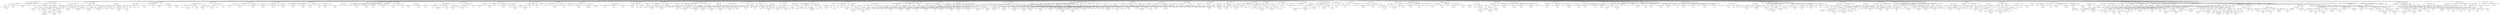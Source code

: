 digraph {

"Prog_93148"->"<
>93149";
"Prog_93148"->"<
>93150";
"Prog_93148"->"<
>93151";
"Prog_93148"->"<
>93152";
"Prog_93148"->"IfStatement_93153";
"IfStatement_93153"->"<if>93154";
"IfStatement_93153"->"<(>93155";
"IfStatement_93153"->"CallFunction_93156";
"CallFunction_93156"->"NotUnary_93157";
"NotUnary_93157"->"<!>93158";
"NotUnary_93157"->"IDENTIFIERExpression_93159";
"IDENTIFIERExpression_93159"->"<require>93160";
"CallFunction_93156"->"<(>93161";
"CallFunction_93156"->"STRINGExpression_93162";
"STRINGExpression_93162"->"<MASS>93163";
"CallFunction_93156"->"<)>93164";
"IfStatement_93153"->"<)>93165";
"IfStatement_93153"->"CallFunction_93166";
"CallFunction_93166"->"IDENTIFIERExpression_93167";
"IDENTIFIERExpression_93167"->"<q>93168";
"CallFunction_93166"->"<(>93169";
"CallFunction_93166"->"<)>93170";
"Prog_93148"->"<
>93171";
"Prog_93148"->"<
>93172";
"Prog_93148"->"CallFunction_93173";
"CallFunction_93173"->"IDENTIFIERExpression_93174";
"IDENTIFIERExpression_93174"->"<pdf>93175";
"CallFunction_93173"->"<(>93176";
"CallFunction_93173"->"STRINGExpression_93177";
"STRINGExpression_93177"->"<reg-examples-3.pdf>93178";
"CallFunction_93173"->"<,>93179";
"CallFunction_93173"->"AssignmentOpetators_93180";
"AssignmentOpetators_93180"->"IDENTIFIERExpression_93181";
"IDENTIFIERExpression_93181"->"<encoding>93182";
"AssignmentOpetators_93180"->"<=>93183";
"AssignmentOpetators_93180"->"STRINGExpression_93184";
"STRINGExpression_93184"->"<ISOLatin1.enc>93185";
"CallFunction_93173"->"<)>93186";
"Prog_93148"->"<
>93187";
"Prog_93148"->"<
>93188";
"Prog_93148"->"<
>93189";
"Prog_93148"->"IfStatement_93190";
"IfStatement_93190"->"<if>93191";
"IfStatement_93190"->"<(>93192";
"IfStatement_93190"->"CallFunction_93193";
"CallFunction_93193"->"IDENTIFIERExpression_93194";
"IDENTIFIERExpression_93194"->"<require>93195";
"CallFunction_93193"->"<(>93196";
"CallFunction_93193"->"STRINGExpression_93197";
"STRINGExpression_93197"->"<survival>93198";
"CallFunction_93193"->"<)>93199";
"IfStatement_93190"->"<)>93200";
"IfStatement_93190"->"Compound_93201";
"Compound_93201"->"<{>93202";
"Compound_93201"->"CallFunction_93203";
"CallFunction_93203"->"AssignmentOpetators_93204";
"AssignmentOpetators_93204"->"IDENTIFIERExpression_93205";
"IDENTIFIERExpression_93205"->"<model3>93206";
"AssignmentOpetators_93204"->"<<->93207";
"AssignmentOpetators_93204"->"IDENTIFIERExpression_93208";
"IDENTIFIERExpression_93208"->"<clogit>93209";
"CallFunction_93203"->"<(>93210";
"CallFunction_93203"->"CallFunction_93211";
"CallFunction_93211"->"TildeBinary_93212";
"TildeBinary_93212"->"IDENTIFIERExpression_93213";
"IDENTIFIERExpression_93213"->"<case>93214";
"TildeBinary_93212"->"<~>93215";
"TildeBinary_93212"->"MinusOrPlusBinary_93216";
"MinusOrPlusBinary_93216"->"MinusOrPlusBinary_93217";
"MinusOrPlusBinary_93217"->"IDENTIFIERExpression_93218";
"IDENTIFIERExpression_93218"->"<spontaneous>93219";
"MinusOrPlusBinary_93217"->"<+>93220";
"MinusOrPlusBinary_93217"->"IDENTIFIERExpression_93221";
"IDENTIFIERExpression_93221"->"<induced>93222";
"MinusOrPlusBinary_93216"->"<+>93223";
"MinusOrPlusBinary_93216"->"IDENTIFIERExpression_93224";
"IDENTIFIERExpression_93224"->"<strata>93225";
"CallFunction_93211"->"<(>93226";
"CallFunction_93211"->"IDENTIFIERExpression_93227";
"IDENTIFIERExpression_93227"->"<stratum>93228";
"CallFunction_93211"->"<)>93229";
"CallFunction_93203"->"<,>93230";
"CallFunction_93203"->"AssignmentOpetators_93231";
"AssignmentOpetators_93231"->"IDENTIFIERExpression_93232";
"IDENTIFIERExpression_93232"->"<data>93233";
"AssignmentOpetators_93231"->"<=>93234";
"AssignmentOpetators_93231"->"IDENTIFIERExpression_93235";
"IDENTIFIERExpression_93235"->"<infert>93236";
"CallFunction_93203"->"<)>93237";
"Compound_93201"->"<
>93238";
"Compound_93201"->"CallFunction_93239";
"CallFunction_93239"->"IDENTIFIERExpression_93240";
"IDENTIFIERExpression_93240"->"<print>93241";
"CallFunction_93239"->"<(>93242";
"CallFunction_93239"->"CallFunction_93243";
"CallFunction_93243"->"IDENTIFIERExpression_93244";
"IDENTIFIERExpression_93244"->"<summary>93245";
"CallFunction_93243"->"<(>93246";
"CallFunction_93243"->"IDENTIFIERExpression_93247";
"IDENTIFIERExpression_93247"->"<model3>93248";
"CallFunction_93243"->"<)>93249";
"CallFunction_93239"->"<)>93250";
"Compound_93201"->"<
>93251";
"Compound_93201"->"CallFunction_93252";
"CallFunction_93252"->"IDENTIFIERExpression_93253";
"IDENTIFIERExpression_93253"->"<detach>93254";
"CallFunction_93252"->"<(>93255";
"CallFunction_93252"->"STRINGExpression_93256";
"STRINGExpression_93256"->"<package:survival>93257";
"CallFunction_93252"->"<,>93258";
"CallFunction_93252"->"AssignmentOpetators_93259";
"AssignmentOpetators_93259"->"IDENTIFIERExpression_93260";
"IDENTIFIERExpression_93260"->"<unload>93261";
"AssignmentOpetators_93259"->"<=>93262";
"AssignmentOpetators_93259"->"TRUE_93263";
"TRUE_93263"->"<TRUE>93264";
"CallFunction_93252"->"<)>93265";
"Compound_93201"->"<
>93266";
"Compound_93201"->"<}>93267";
"Prog_93148"->"<
>93268";
"Prog_93148"->"<
>93269";
"Prog_93148"->"<
>93270";
"Prog_93148"->"<
>93271";
"Prog_93148"->"CallFunction_93272";
"CallFunction_93272"->"AssignmentOpetators_93273";
"AssignmentOpetators_93273"->"IDENTIFIERExpression_93274";
"IDENTIFIERExpression_93274"->"<x1>93275";
"AssignmentOpetators_93273"->"<<->93276";
"AssignmentOpetators_93273"->"IDENTIFIERExpression_93277";
"IDENTIFIERExpression_93277"->"<matrix>93278";
"CallFunction_93272"->"<(>93279";
"CallFunction_93272"->"CallFunction_93280";
"CallFunction_93280"->"IDENTIFIERExpression_93281";
"IDENTIFIERExpression_93281"->"<rnorm>93282";
"CallFunction_93280"->"<(>93283";
"CallFunction_93280"->"FLOATExpression_93284";
"FLOATExpression_93284"->"<1e3>93285";
"CallFunction_93280"->"<)>93286";
"CallFunction_93272"->"<,>93287";
"CallFunction_93272"->"AssignmentOpetators_93288";
"AssignmentOpetators_93288"->"IDENTIFIERExpression_93289";
"IDENTIFIERExpression_93289"->"<ncol>93290";
"AssignmentOpetators_93288"->"<=>93291";
"AssignmentOpetators_93288"->"INTExpression_93292";
"INTExpression_93292"->"<2>93293";
"CallFunction_93272"->"<)>93294";
"Prog_93148"->"<
>93295";
"Prog_93148"->"CallFunction_93296";
"CallFunction_93296"->"AssignmentOpetators_93297";
"AssignmentOpetators_93297"->"IDENTIFIERExpression_93298";
"IDENTIFIERExpression_93298"->"<x2>93299";
"AssignmentOpetators_93297"->"<<->93300";
"AssignmentOpetators_93297"->"IDENTIFIERExpression_93301";
"IDENTIFIERExpression_93301"->"<matrix>93302";
"CallFunction_93296"->"<(>93303";
"CallFunction_93296"->"CallFunction_93304";
"CallFunction_93304"->"IDENTIFIERExpression_93305";
"IDENTIFIERExpression_93305"->"<rnorm>93306";
"CallFunction_93304"->"<(>93307";
"CallFunction_93304"->"FLOATExpression_93308";
"FLOATExpression_93308"->"<1e3>93309";
"CallFunction_93304"->"<,>93310";
"CallFunction_93304"->"AssignmentOpetators_93311";
"AssignmentOpetators_93311"->"IDENTIFIERExpression_93312";
"IDENTIFIERExpression_93312"->"<mean>93313";
"AssignmentOpetators_93311"->"<=>93314";
"AssignmentOpetators_93311"->"INTExpression_93315";
"INTExpression_93315"->"<3>93316";
"CallFunction_93304"->"<,>93317";
"CallFunction_93304"->"AssignmentOpetators_93318";
"AssignmentOpetators_93318"->"IDENTIFIERExpression_93319";
"IDENTIFIERExpression_93319"->"<sd>93320";
"AssignmentOpetators_93318"->"<=>93321";
"AssignmentOpetators_93318"->"FLOATExpression_93322";
"FLOATExpression_93322"->"<1.5>93323";
"CallFunction_93304"->"<)>93324";
"CallFunction_93296"->"<,>93325";
"CallFunction_93296"->"AssignmentOpetators_93326";
"AssignmentOpetators_93326"->"IDENTIFIERExpression_93327";
"IDENTIFIERExpression_93327"->"<ncol>93328";
"AssignmentOpetators_93326"->"<=>93329";
"AssignmentOpetators_93326"->"INTExpression_93330";
"INTExpression_93330"->"<2>93331";
"CallFunction_93296"->"<)>93332";
"Prog_93148"->"<
>93333";
"Prog_93148"->"CallFunction_93334";
"CallFunction_93334"->"AssignmentOpetators_93335";
"AssignmentOpetators_93335"->"IDENTIFIERExpression_93336";
"IDENTIFIERExpression_93336"->"<x>93337";
"AssignmentOpetators_93335"->"<<->93338";
"AssignmentOpetators_93335"->"IDENTIFIERExpression_93339";
"IDENTIFIERExpression_93339"->"<rbind>93340";
"CallFunction_93334"->"<(>93341";
"CallFunction_93334"->"IDENTIFIERExpression_93342";
"IDENTIFIERExpression_93342"->"<x1>93343";
"CallFunction_93334"->"<,>93344";
"CallFunction_93334"->"IDENTIFIERExpression_93345";
"IDENTIFIERExpression_93345"->"<x2>93346";
"CallFunction_93334"->"<)>93347";
"Prog_93148"->"<
>93348";
"Prog_93148"->"<
>93349";
"Prog_93148"->"CallFunction_93350";
"CallFunction_93350"->"AssignmentOpetators_93351";
"AssignmentOpetators_93351"->"IDENTIFIERExpression_93352";
"IDENTIFIERExpression_93352"->"<dcols>93353";
"AssignmentOpetators_93351"->"<<->93354";
"AssignmentOpetators_93351"->"IDENTIFIERExpression_93355";
"IDENTIFIERExpression_93355"->"<densCols>93356";
"CallFunction_93350"->"<(>93357";
"CallFunction_93350"->"IDENTIFIERExpression_93358";
"IDENTIFIERExpression_93358"->"<x>93359";
"CallFunction_93350"->"<)>93360";
"Prog_93148"->"<
>93361";
"Prog_93148"->"CallFunction_93362";
"CallFunction_93362"->"DoubleColonsOperator_93363";
"DoubleColonsOperator_93363"->"IDENTIFIERExpression_93364";
"IDENTIFIERExpression_93364"->"<graphics>93365";
"DoubleColonsOperator_93363"->"<::>93366";
"DoubleColonsOperator_93363"->"IDENTIFIERExpression_93367";
"IDENTIFIERExpression_93367"->"<plot>93368";
"CallFunction_93362"->"<(>93369";
"CallFunction_93362"->"IDENTIFIERExpression_93370";
"IDENTIFIERExpression_93370"->"<x>93371";
"CallFunction_93362"->"<,>93372";
"CallFunction_93362"->"AssignmentOpetators_93373";
"AssignmentOpetators_93373"->"IDENTIFIERExpression_93374";
"IDENTIFIERExpression_93374"->"<col>93375";
"AssignmentOpetators_93373"->"<=>93376";
"AssignmentOpetators_93373"->"IDENTIFIERExpression_93377";
"IDENTIFIERExpression_93377"->"<dcols>93378";
"CallFunction_93362"->"<,>93379";
"CallFunction_93362"->"AssignmentOpetators_93380";
"AssignmentOpetators_93380"->"IDENTIFIERExpression_93381";
"IDENTIFIERExpression_93381"->"<pch>93382";
"AssignmentOpetators_93380"->"<=>93383";
"AssignmentOpetators_93380"->"INTExpression_93384";
"INTExpression_93384"->"<20>93385";
"CallFunction_93362"->"<,>93386";
"CallFunction_93362"->"AssignmentOpetators_93387";
"AssignmentOpetators_93387"->"IDENTIFIERExpression_93388";
"IDENTIFIERExpression_93388"->"<main>93389";
"AssignmentOpetators_93387"->"<=>93390";
"AssignmentOpetators_93387"->"STRINGExpression_93391";
"STRINGExpression_93391"->"<n = 1000>93392";
"CallFunction_93362"->"<)>93393";
"Prog_93148"->"<
>93394";
"Prog_93148"->"<
>93395";
"Prog_93148"->"<
>93396";
"Prog_93148"->"<
>93397";
"Prog_93148"->"<
>93398";
"Prog_93148"->"CallFunction_93399";
"CallFunction_93399"->"IDENTIFIERExpression_93400";
"IDENTIFIERExpression_93400"->"<set.seed>93401";
"CallFunction_93399"->"<(>93402";
"CallFunction_93399"->"INTExpression_93403";
"INTExpression_93403"->"<123>93404";
"CallFunction_93399"->"<)>93405";
"Prog_93148"->"<
>93406";
"Prog_93148"->"AssignmentOpetators_93407";
"AssignmentOpetators_93407"->"IDENTIFIERExpression_93408";
"IDENTIFIERExpression_93408"->"<n>93409";
"AssignmentOpetators_93407"->"<<->93410";
"AssignmentOpetators_93407"->"INTExpression_93411";
"INTExpression_93411"->"<10000>93412";
"Prog_93148"->"<
>93413";
"Prog_93148"->"CallFunction_93414";
"CallFunction_93414"->"AssignmentOpetators_93415";
"AssignmentOpetators_93415"->"IDENTIFIERExpression_93416";
"IDENTIFIERExpression_93416"->"<x1>93417";
"AssignmentOpetators_93415"->"<<->93418";
"AssignmentOpetators_93415"->"IDENTIFIERExpression_93419";
"IDENTIFIERExpression_93419"->"<matrix>93420";
"CallFunction_93414"->"<(>93421";
"CallFunction_93414"->"CallFunction_93422";
"CallFunction_93422"->"IDENTIFIERExpression_93423";
"IDENTIFIERExpression_93423"->"<rnorm>93424";
"CallFunction_93422"->"<(>93425";
"CallFunction_93422"->"IDENTIFIERExpression_93426";
"IDENTIFIERExpression_93426"->"<n>93427";
"CallFunction_93422"->"<)>93428";
"CallFunction_93414"->"<,>93429";
"CallFunction_93414"->"AssignmentOpetators_93430";
"AssignmentOpetators_93430"->"IDENTIFIERExpression_93431";
"IDENTIFIERExpression_93431"->"<ncol>93432";
"AssignmentOpetators_93430"->"<=>93433";
"AssignmentOpetators_93430"->"INTExpression_93434";
"INTExpression_93434"->"<2>93435";
"CallFunction_93414"->"<)>93436";
"Prog_93148"->"<
>93437";
"Prog_93148"->"CallFunction_93438";
"CallFunction_93438"->"AssignmentOpetators_93439";
"AssignmentOpetators_93439"->"IDENTIFIERExpression_93440";
"IDENTIFIERExpression_93440"->"<x2>93441";
"AssignmentOpetators_93439"->"<<->93442";
"AssignmentOpetators_93439"->"IDENTIFIERExpression_93443";
"IDENTIFIERExpression_93443"->"<matrix>93444";
"CallFunction_93438"->"<(>93445";
"CallFunction_93438"->"CallFunction_93446";
"CallFunction_93446"->"IDENTIFIERExpression_93447";
"IDENTIFIERExpression_93447"->"<rnorm>93448";
"CallFunction_93446"->"<(>93449";
"CallFunction_93446"->"IDENTIFIERExpression_93450";
"IDENTIFIERExpression_93450"->"<n>93451";
"CallFunction_93446"->"<,>93452";
"CallFunction_93446"->"AssignmentOpetators_93453";
"AssignmentOpetators_93453"->"IDENTIFIERExpression_93454";
"IDENTIFIERExpression_93454"->"<mean>93455";
"AssignmentOpetators_93453"->"<=>93456";
"AssignmentOpetators_93453"->"INTExpression_93457";
"INTExpression_93457"->"<3>93458";
"CallFunction_93446"->"<,>93459";
"CallFunction_93446"->"AssignmentOpetators_93460";
"AssignmentOpetators_93460"->"IDENTIFIERExpression_93461";
"IDENTIFIERExpression_93461"->"<sd>93462";
"AssignmentOpetators_93460"->"<=>93463";
"AssignmentOpetators_93460"->"FLOATExpression_93464";
"FLOATExpression_93464"->"<1.5>93465";
"CallFunction_93446"->"<)>93466";
"CallFunction_93438"->"<,>93467";
"CallFunction_93438"->"AssignmentOpetators_93468";
"AssignmentOpetators_93468"->"IDENTIFIERExpression_93469";
"IDENTIFIERExpression_93469"->"<ncol>93470";
"AssignmentOpetators_93468"->"<=>93471";
"AssignmentOpetators_93468"->"INTExpression_93472";
"INTExpression_93472"->"<2>93473";
"CallFunction_93438"->"<)>93474";
"Prog_93148"->"<
>93475";
"Prog_93148"->"CallFunction_93476";
"CallFunction_93476"->"AssignmentOpetators_93477";
"AssignmentOpetators_93477"->"IDENTIFIERExpression_93478";
"IDENTIFIERExpression_93478"->"<x>93479";
"AssignmentOpetators_93477"->"<<->93480";
"AssignmentOpetators_93477"->"IDENTIFIERExpression_93481";
"IDENTIFIERExpression_93481"->"<rbind>93482";
"CallFunction_93476"->"<(>93483";
"CallFunction_93476"->"IDENTIFIERExpression_93484";
"IDENTIFIERExpression_93484"->"<x1>93485";
"CallFunction_93476"->"<,>93486";
"CallFunction_93476"->"IDENTIFIERExpression_93487";
"IDENTIFIERExpression_93487"->"<x2>93488";
"CallFunction_93476"->"<)>93489";
"Prog_93148"->"<
>93490";
"Prog_93148"->"<
>93491";
"Prog_93148"->"CallFunction_93492";
"CallFunction_93492"->"AssignmentOpetators_93493";
"AssignmentOpetators_93493"->"IDENTIFIERExpression_93494";
"IDENTIFIERExpression_93494"->"<oldpar>93495";
"AssignmentOpetators_93493"->"<<->93496";
"AssignmentOpetators_93493"->"IDENTIFIERExpression_93497";
"IDENTIFIERExpression_93497"->"<par>93498";
"CallFunction_93492"->"<(>93499";
"CallFunction_93492"->"CallFunction_93500";
"CallFunction_93500"->"AssignmentOpetators_93501";
"AssignmentOpetators_93501"->"IDENTIFIERExpression_93502";
"IDENTIFIERExpression_93502"->"<mfrow>93503";
"AssignmentOpetators_93501"->"<=>93504";
"AssignmentOpetators_93501"->"IDENTIFIERExpression_93505";
"IDENTIFIERExpression_93505"->"<c>93506";
"CallFunction_93500"->"<(>93507";
"CallFunction_93500"->"INTExpression_93508";
"INTExpression_93508"->"<2>93509";
"CallFunction_93500"->"<,>93510";
"CallFunction_93500"->"INTExpression_93511";
"INTExpression_93511"->"<2>93512";
"CallFunction_93500"->"<)>93513";
"CallFunction_93492"->"<)>93514";
"Prog_93148"->"<
>93515";
"Prog_93148"->"CallFunction_93516";
"CallFunction_93516"->"IDENTIFIERExpression_93517";
"IDENTIFIERExpression_93517"->"<smoothScatter>93518";
"CallFunction_93516"->"<(>93519";
"CallFunction_93516"->"IDENTIFIERExpression_93520";
"IDENTIFIERExpression_93520"->"<x>93521";
"CallFunction_93516"->"<,>93522";
"CallFunction_93516"->"AssignmentOpetators_93523";
"AssignmentOpetators_93523"->"IDENTIFIERExpression_93524";
"IDENTIFIERExpression_93524"->"<nrpoints>93525";
"AssignmentOpetators_93523"->"<=>93526";
"AssignmentOpetators_93523"->"INTExpression_93527";
"INTExpression_93527"->"<0>93528";
"CallFunction_93516"->"<)>93529";
"Prog_93148"->"<
>93530";
"Prog_93148"->"CallFunction_93531";
"CallFunction_93531"->"IDENTIFIERExpression_93532";
"IDENTIFIERExpression_93532"->"<smoothScatter>93533";
"CallFunction_93531"->"<(>93534";
"CallFunction_93531"->"IDENTIFIERExpression_93535";
"IDENTIFIERExpression_93535"->"<x>93536";
"CallFunction_93531"->"<)>93537";
"Prog_93148"->"<
>93538";
"Prog_93148"->"<
>93539";
"Prog_93148"->"<
>93540";
"Prog_93148"->"CallFunction_93541";
"CallFunction_93541"->"AssignmentOpetators_93542";
"AssignmentOpetators_93542"->"IDENTIFIERExpression_93543";
"IDENTIFIERExpression_93543"->"<Lab.palette>93544";
"AssignmentOpetators_93542"->"<<->93545";
"AssignmentOpetators_93542"->"IDENTIFIERExpression_93546";
"IDENTIFIERExpression_93546"->"<colorRampPalette>93547";
"CallFunction_93541"->"<(>93548";
"CallFunction_93541"->"CallFunction_93549";
"CallFunction_93549"->"IDENTIFIERExpression_93550";
"IDENTIFIERExpression_93550"->"<c>93551";
"CallFunction_93549"->"<(>93552";
"CallFunction_93549"->"STRINGExpression_93553";
"STRINGExpression_93553"->"<blue>93554";
"CallFunction_93549"->"<,>93555";
"CallFunction_93549"->"STRINGExpression_93556";
"STRINGExpression_93556"->"<orange>93557";
"CallFunction_93549"->"<,>93558";
"CallFunction_93549"->"STRINGExpression_93559";
"STRINGExpression_93559"->"<red>93560";
"CallFunction_93549"->"<)>93561";
"CallFunction_93541"->"<,>93562";
"CallFunction_93541"->"AssignmentOpetators_93563";
"AssignmentOpetators_93563"->"IDENTIFIERExpression_93564";
"IDENTIFIERExpression_93564"->"<space>93565";
"AssignmentOpetators_93563"->"<=>93566";
"AssignmentOpetators_93563"->"STRINGExpression_93567";
"STRINGExpression_93567"->"<Lab>93568";
"CallFunction_93541"->"<)>93569";
"Prog_93148"->"<
>93570";
"Prog_93148"->"CallFunction_93571";
"CallFunction_93571"->"IDENTIFIERExpression_93572";
"IDENTIFIERExpression_93572"->"<smoothScatter>93573";
"CallFunction_93571"->"<(>93574";
"CallFunction_93571"->"IDENTIFIERExpression_93575";
"IDENTIFIERExpression_93575"->"<x>93576";
"CallFunction_93571"->"<,>93577";
"CallFunction_93571"->"AssignmentOpetators_93578";
"AssignmentOpetators_93578"->"IDENTIFIERExpression_93579";
"IDENTIFIERExpression_93579"->"<colramp>93580";
"AssignmentOpetators_93578"->"<=>93581";
"AssignmentOpetators_93578"->"IDENTIFIERExpression_93582";
"IDENTIFIERExpression_93582"->"<Lab.palette>93583";
"CallFunction_93571"->"<)>93584";
"Prog_93148"->"<
>93585";
"Prog_93148"->"<
>93586";
"Prog_93148"->"<
>93587";
"Prog_93148"->"<
>93588";
"Prog_93148"->"CallFunction_93589";
"CallFunction_93589"->"IDENTIFIERExpression_93590";
"IDENTIFIERExpression_93590"->"<plot>93591";
"CallFunction_93589"->"<(>93592";
"CallFunction_93589"->"IDENTIFIERExpression_93593";
"IDENTIFIERExpression_93593"->"<x>93594";
"CallFunction_93589"->"<,>93595";
"CallFunction_93589"->"CallFunction_93596";
"CallFunction_93596"->"AssignmentOpetators_93597";
"AssignmentOpetators_93597"->"IDENTIFIERExpression_93598";
"IDENTIFIERExpression_93598"->"<col>93599";
"AssignmentOpetators_93597"->"<=>93600";
"AssignmentOpetators_93597"->"IDENTIFIERExpression_93601";
"IDENTIFIERExpression_93601"->"<densCols>93602";
"CallFunction_93596"->"<(>93603";
"CallFunction_93596"->"IDENTIFIERExpression_93604";
"IDENTIFIERExpression_93604"->"<x>93605";
"CallFunction_93596"->"<)>93606";
"CallFunction_93589"->"<,>93607";
"CallFunction_93589"->"AssignmentOpetators_93608";
"AssignmentOpetators_93608"->"IDENTIFIERExpression_93609";
"IDENTIFIERExpression_93609"->"<pch>93610";
"AssignmentOpetators_93608"->"<=>93611";
"AssignmentOpetators_93608"->"INTExpression_93612";
"INTExpression_93612"->"<20>93613";
"CallFunction_93589"->"<)>93614";
"Prog_93148"->"<
>93615";
"Prog_93148"->"<
>93616";
"Prog_93148"->"<
>93617";
"Prog_93148"->"CallFunction_93618";
"CallFunction_93618"->"IDENTIFIERExpression_93619";
"IDENTIFIERExpression_93619"->"<par>93620";
"CallFunction_93618"->"<(>93621";
"CallFunction_93618"->"CallFunction_93622";
"CallFunction_93622"->"AssignmentOpetators_93623";
"AssignmentOpetators_93623"->"IDENTIFIERExpression_93624";
"IDENTIFIERExpression_93624"->"<mfrow>93625";
"AssignmentOpetators_93623"->"<=>93626";
"AssignmentOpetators_93623"->"IDENTIFIERExpression_93627";
"IDENTIFIERExpression_93627"->"<c>93628";
"CallFunction_93622"->"<(>93629";
"CallFunction_93622"->"INTExpression_93630";
"INTExpression_93630"->"<1>93631";
"CallFunction_93622"->"<,>93632";
"CallFunction_93622"->"INTExpression_93633";
"INTExpression_93633"->"<1>93634";
"CallFunction_93622"->"<)>93635";
"CallFunction_93618"->"<)>93636";
"Prog_93148"->"<
>93637";
"Prog_93148"->"CallFunction_93638";
"CallFunction_93638"->"MinusOrPlusBinary_93639";
"MinusOrPlusBinary_93639"->"CallFunction_93640";
"CallFunction_93640"->"AssignmentOpetators_93641";
"AssignmentOpetators_93641"->"IDENTIFIERExpression_93642";
"IDENTIFIERExpression_93642"->"<y>93643";
"AssignmentOpetators_93641"->"<<->93644";
"AssignmentOpetators_93641"->"IDENTIFIERExpression_93645";
"IDENTIFIERExpression_93645"->"<matrix>93646";
"CallFunction_93640"->"<(>93647";
"CallFunction_93640"->"CallFunction_93648";
"CallFunction_93648"->"IDENTIFIERExpression_93649";
"IDENTIFIERExpression_93649"->"<rnorm>93650";
"CallFunction_93648"->"<(>93651";
"CallFunction_93648"->"INTExpression_93652";
"INTExpression_93652"->"<40000>93653";
"CallFunction_93648"->"<)>93654";
"CallFunction_93640"->"<,>93655";
"CallFunction_93640"->"AssignmentOpetators_93656";
"AssignmentOpetators_93656"->"IDENTIFIERExpression_93657";
"IDENTIFIERExpression_93657"->"<ncol>93658";
"AssignmentOpetators_93656"->"<=>93659";
"AssignmentOpetators_93656"->"INTExpression_93660";
"INTExpression_93660"->"<4>93661";
"CallFunction_93640"->"<)>93662";
"MinusOrPlusBinary_93639"->"<+>93663";
"MinusOrPlusBinary_93639"->"MultOrDivBinary_93664";
"MultOrDivBinary_93664"->"INTExpression_93665";
"INTExpression_93665"->"<3>93666";
"MultOrDivBinary_93664"->"<*>93667";
"MultOrDivBinary_93664"->"IDENTIFIERExpression_93668";
"IDENTIFIERExpression_93668"->"<rnorm>93669";
"CallFunction_93638"->"<(>93670";
"CallFunction_93638"->"INTExpression_93671";
"INTExpression_93671"->"<10000>93672";
"CallFunction_93638"->"<)>93673";
"Prog_93148"->"<
>93674";
"Prog_93148"->"AssignmentOpetators_93675";
"AssignmentOpetators_93675"->"IndexingBasic_93676";
"IndexingBasic_93676"->"IDENTIFIERExpression_93677";
"IDENTIFIERExpression_93677"->"<y>93678";
"IndexingBasic_93676"->"<[>93679";
"IndexingBasic_93676"->"<,>93680";
"IndexingBasic_93676"->"CallFunction_93681";
"CallFunction_93681"->"IDENTIFIERExpression_93682";
"IDENTIFIERExpression_93682"->"<c>93683";
"CallFunction_93681"->"<(>93684";
"CallFunction_93681"->"INTExpression_93685";
"INTExpression_93685"->"<2>93686";
"CallFunction_93681"->"<,>93687";
"CallFunction_93681"->"INTExpression_93688";
"INTExpression_93688"->"<4>93689";
"CallFunction_93681"->"<)>93690";
"IndexingBasic_93676"->"<]>93691";
"AssignmentOpetators_93675"->"<<->93692";
"AssignmentOpetators_93675"->"MinusOrPlusUnary_93693";
"MinusOrPlusUnary_93693"->"<->93694";
"MinusOrPlusUnary_93693"->"IndexingBasic_93695";
"IndexingBasic_93695"->"IDENTIFIERExpression_93696";
"IDENTIFIERExpression_93696"->"<y>93697";
"IndexingBasic_93695"->"<[>93698";
"IndexingBasic_93695"->"<,>93699";
"IndexingBasic_93695"->"CallFunction_93700";
"CallFunction_93700"->"IDENTIFIERExpression_93701";
"IDENTIFIERExpression_93701"->"<c>93702";
"CallFunction_93700"->"<(>93703";
"CallFunction_93700"->"INTExpression_93704";
"INTExpression_93704"->"<2>93705";
"CallFunction_93700"->"<,>93706";
"CallFunction_93700"->"INTExpression_93707";
"INTExpression_93707"->"<4>93708";
"CallFunction_93700"->"<)>93709";
"IndexingBasic_93695"->"<]>93710";
"Prog_93148"->"<
>93711";
"Prog_93148"->"CallFunction_93712";
"CallFunction_93712"->"IDENTIFIERExpression_93713";
"IDENTIFIERExpression_93713"->"<pairs>93714";
"CallFunction_93712"->"<(>93715";
"CallFunction_93712"->"IDENTIFIERExpression_93716";
"IDENTIFIERExpression_93716"->"<y>93717";
"CallFunction_93712"->"<,>93718";
"CallFunction_93712"->"CallFunction_93719";
"CallFunction_93719"->"AssignmentOpetators_93720";
"AssignmentOpetators_93720"->"IDENTIFIERExpression_93721";
"IDENTIFIERExpression_93721"->"<panel>93722";
"AssignmentOpetators_93720"->"<=>93723";
"AssignmentOpetators_93720"->"DefineFunction_93724";
"DefineFunction_93724"->"<function>93725";
"DefineFunction_93724"->"<(>93726";
"DefineFunction_93724"->"<...>93727";
"DefineFunction_93724"->"<)>93728";
"DefineFunction_93724"->"IDENTIFIERExpression_93729";
"IDENTIFIERExpression_93729"->"<smoothScatter>93730";
"CallFunction_93719"->"<(>93731";
"CallFunction_93719"->"IDENTIFIERExpression_93732";
"IDENTIFIERExpression_93732"->"<...>93733";
"CallFunction_93719"->"<,>93734";
"CallFunction_93719"->"AssignmentOpetators_93735";
"AssignmentOpetators_93735"->"IDENTIFIERExpression_93736";
"IDENTIFIERExpression_93736"->"<nrpoints>93737";
"AssignmentOpetators_93735"->"<=>93738";
"AssignmentOpetators_93735"->"INTExpression_93739";
"INTExpression_93739"->"<0>93740";
"CallFunction_93719"->"<,>93741";
"CallFunction_93719"->"AssignmentOpetators_93742";
"AssignmentOpetators_93742"->"IDENTIFIERExpression_93743";
"IDENTIFIERExpression_93743"->"<add>93744";
"AssignmentOpetators_93742"->"<=>93745";
"AssignmentOpetators_93742"->"TRUE_93746";
"TRUE_93746"->"<TRUE>93747";
"CallFunction_93719"->"<)>93748";
"CallFunction_93712"->"<)>93749";
"Prog_93148"->"<
>93750";
"Prog_93148"->"<
>93751";
"Prog_93148"->"CallFunction_93752";
"CallFunction_93752"->"IDENTIFIERExpression_93753";
"IDENTIFIERExpression_93753"->"<par>93754";
"CallFunction_93752"->"<(>93755";
"CallFunction_93752"->"IDENTIFIERExpression_93756";
"IDENTIFIERExpression_93756"->"<oldpar>93757";
"CallFunction_93752"->"<)>93758";
"Prog_93148"->"<
>93759";
"Prog_93148"->"<
>93760";
"Prog_93148"->"<
>93761";
"Prog_93148"->"<
>93762";
"Prog_93148"->"<
>93763";
"Prog_93148"->"CallFunction_93764";
"CallFunction_93764"->"AssignmentOpetators_93765";
"AssignmentOpetators_93765"->"IDENTIFIERExpression_93766";
"IDENTIFIERExpression_93766"->"<op>93767";
"AssignmentOpetators_93765"->"<<->93768";
"AssignmentOpetators_93765"->"IDENTIFIERExpression_93769";
"IDENTIFIERExpression_93769"->"<options>93770";
"CallFunction_93764"->"<(>93771";
"CallFunction_93764"->"CallFunction_93772";
"CallFunction_93772"->"AssignmentOpetators_93773";
"AssignmentOpetators_93773"->"IDENTIFIERExpression_93774";
"IDENTIFIERExpression_93774"->"<contrasts>93775";
"AssignmentOpetators_93773"->"<=>93776";
"AssignmentOpetators_93773"->"IDENTIFIERExpression_93777";
"IDENTIFIERExpression_93777"->"<c>93778";
"CallFunction_93772"->"<(>93779";
"CallFunction_93772"->"STRINGExpression_93780";
"STRINGExpression_93780"->"<contr.helmert>93781";
"CallFunction_93772"->"<,>93782";
"CallFunction_93772"->"STRINGExpression_93783";
"STRINGExpression_93783"->"<contr.poly>93784";
"CallFunction_93772"->"<)>93785";
"CallFunction_93764"->"<)>93786";
"Prog_93148"->"<
>93787";
"Prog_93148"->"CallFunction_93788";
"CallFunction_93788"->"AssignmentOpetators_93789";
"AssignmentOpetators_93789"->"IDENTIFIERExpression_93790";
"IDENTIFIERExpression_93790"->"<npk.aov>93791";
"AssignmentOpetators_93789"->"<<->93792";
"AssignmentOpetators_93789"->"IDENTIFIERExpression_93793";
"IDENTIFIERExpression_93793"->"<aov>93794";
"CallFunction_93788"->"<(>93795";
"CallFunction_93788"->"TildeBinary_93796";
"TildeBinary_93796"->"IDENTIFIERExpression_93797";
"IDENTIFIERExpression_93797"->"<yield>93798";
"TildeBinary_93796"->"<~>93799";
"TildeBinary_93796"->"MinusOrPlusBinary_93800";
"MinusOrPlusBinary_93800"->"IDENTIFIERExpression_93801";
"IDENTIFIERExpression_93801"->"<block>93802";
"MinusOrPlusBinary_93800"->"<+>93803";
"MinusOrPlusBinary_93800"->"MultOrDivBinary_93804";
"MultOrDivBinary_93804"->"MultOrDivBinary_93805";
"MultOrDivBinary_93805"->"IDENTIFIERExpression_93806";
"IDENTIFIERExpression_93806"->"<N>93807";
"MultOrDivBinary_93805"->"<*>93808";
"MultOrDivBinary_93805"->"IDENTIFIERExpression_93809";
"IDENTIFIERExpression_93809"->"<P>93810";
"MultOrDivBinary_93804"->"<*>93811";
"MultOrDivBinary_93804"->"IDENTIFIERExpression_93812";
"IDENTIFIERExpression_93812"->"<K>93813";
"CallFunction_93788"->"<,>93814";
"CallFunction_93788"->"IDENTIFIERExpression_93815";
"IDENTIFIERExpression_93815"->"<npk>93816";
"CallFunction_93788"->"<)>93817";
"Prog_93148"->"<
>93818";
"Prog_93148"->"CallFunction_93819";
"CallFunction_93819"->"IDENTIFIERExpression_93820";
"IDENTIFIERExpression_93820"->"<alias>93821";
"CallFunction_93819"->"<(>93822";
"CallFunction_93819"->"IDENTIFIERExpression_93823";
"IDENTIFIERExpression_93823"->"<npk.aov>93824";
"CallFunction_93819"->"<)>93825";
"Prog_93148"->"<
>93826";
"Prog_93148"->"CallFunction_93827";
"CallFunction_93827"->"IDENTIFIERExpression_93828";
"IDENTIFIERExpression_93828"->"<options>93829";
"CallFunction_93827"->"<(>93830";
"CallFunction_93827"->"IDENTIFIERExpression_93831";
"IDENTIFIERExpression_93831"->"<op>93832";
"CallFunction_93827"->"<)>93833";
"Prog_93148"->"<
>93834";
"Prog_93148"->"<
>93835";
"Prog_93148"->"<
>93836";
"Prog_93148"->"IfStatement_93837";
"IfStatement_93837"->"<if>93838";
"IfStatement_93837"->"<(>93839";
"IfStatement_93837"->"CallFunction_93840";
"CallFunction_93840"->"IDENTIFIERExpression_93841";
"IDENTIFIERExpression_93841"->"<require>93842";
"CallFunction_93840"->"<(>93843";
"CallFunction_93840"->"STRINGExpression_93844";
"STRINGExpression_93844"->"<cluster>93845";
"CallFunction_93840"->"<,>93846";
"CallFunction_93840"->"AssignmentOpetators_93847";
"AssignmentOpetators_93847"->"IDENTIFIERExpression_93848";
"IDENTIFIERExpression_93848"->"<quietly>93849";
"AssignmentOpetators_93847"->"<=>93850";
"AssignmentOpetators_93847"->"TRUE_93851";
"TRUE_93851"->"<TRUE>93852";
"CallFunction_93840"->"<)>93853";
"IfStatement_93837"->"<)>93854";
"IfStatement_93837"->"Compound_93855";
"Compound_93855"->"<{>93856";
"Compound_93855"->"CallFunction_93857";
"CallFunction_93857"->"IDENTIFIERExpression_93858";
"IDENTIFIERExpression_93858"->"<set.seed>93859";
"CallFunction_93857"->"<(>93860";
"CallFunction_93857"->"INTExpression_93861";
"INTExpression_93861"->"<123>93862";
"CallFunction_93857"->"<)>93863";
"Compound_93855"->"<
>93864";
"Compound_93855"->"CallFunction_93865";
"CallFunction_93865"->"AssignmentOpetators_93866";
"AssignmentOpetators_93866"->"IDENTIFIERExpression_93867";
"IDENTIFIERExpression_93867"->"<x>93868";
"AssignmentOpetators_93866"->"<<->93869";
"AssignmentOpetators_93866"->"IDENTIFIERExpression_93870";
"IDENTIFIERExpression_93870"->"<matrix>93871";
"CallFunction_93865"->"<(>93872";
"CallFunction_93865"->"CallFunction_93873";
"CallFunction_93873"->"IDENTIFIERExpression_93874";
"IDENTIFIERExpression_93874"->"<rnorm>93875";
"CallFunction_93873"->"<(>93876";
"CallFunction_93873"->"INTExpression_93877";
"INTExpression_93877"->"<30>93878";
"CallFunction_93873"->"<)>93879";
"CallFunction_93865"->"<,>93880";
"CallFunction_93865"->"AssignmentOpetators_93881";
"AssignmentOpetators_93881"->"IDENTIFIERExpression_93882";
"IDENTIFIERExpression_93882"->"<ncol>93883";
"AssignmentOpetators_93881"->"<=>93884";
"AssignmentOpetators_93881"->"INTExpression_93885";
"INTExpression_93885"->"<3>93886";
"CallFunction_93865"->"<)>93887";
"Compound_93855"->"<
>93888";
"Compound_93855"->"CallFunction_93889";
"CallFunction_93889"->"AssignmentOpetators_93890";
"AssignmentOpetators_93890"->"IDENTIFIERExpression_93891";
"IDENTIFIERExpression_93891"->"<hc>93892";
"AssignmentOpetators_93890"->"<<->93893";
"AssignmentOpetators_93890"->"IDENTIFIERExpression_93894";
"IDENTIFIERExpression_93894"->"<hclust>93895";
"CallFunction_93889"->"<(>93896";
"CallFunction_93889"->"CallFunction_93897";
"CallFunction_93897"->"IDENTIFIERExpression_93898";
"IDENTIFIERExpression_93898"->"<dist>93899";
"CallFunction_93897"->"<(>93900";
"CallFunction_93897"->"IDENTIFIERExpression_93901";
"IDENTIFIERExpression_93901"->"<x>93902";
"CallFunction_93897"->"<)>93903";
"CallFunction_93889"->"<,>93904";
"CallFunction_93889"->"AssignmentOpetators_93905";
"AssignmentOpetators_93905"->"IDENTIFIERExpression_93906";
"IDENTIFIERExpression_93906"->"<method>93907";
"AssignmentOpetators_93905"->"<=>93908";
"AssignmentOpetators_93905"->"STRINGExpression_93909";
"STRINGExpression_93909"->"<complete>93910";
"CallFunction_93889"->"<)>93911";
"Compound_93855"->"<
>93912";
"Compound_93855"->"CallFunction_93913";
"CallFunction_93913"->"AssignmentOpetators_93914";
"AssignmentOpetators_93914"->"IDENTIFIERExpression_93915";
"IDENTIFIERExpression_93915"->"<ag>93916";
"AssignmentOpetators_93914"->"<<->93917";
"AssignmentOpetators_93914"->"IDENTIFIERExpression_93918";
"IDENTIFIERExpression_93918"->"<agnes>93919";
"CallFunction_93913"->"<(>93920";
"CallFunction_93913"->"IDENTIFIERExpression_93921";
"IDENTIFIERExpression_93921"->"<x>93922";
"CallFunction_93913"->"<,>93923";
"CallFunction_93913"->"AssignmentOpetators_93924";
"AssignmentOpetators_93924"->"IDENTIFIERExpression_93925";
"IDENTIFIERExpression_93925"->"<method>93926";
"AssignmentOpetators_93924"->"<=>93927";
"AssignmentOpetators_93924"->"STRINGExpression_93928";
"STRINGExpression_93928"->"<complete>93929";
"CallFunction_93913"->"<)>93930";
"Compound_93855"->"<
>93931";
"Compound_93855"->"CallFunction_93932";
"CallFunction_93932"->"AssignmentOpetators_93933";
"AssignmentOpetators_93933"->"IDENTIFIERExpression_93934";
"IDENTIFIERExpression_93934"->"<hcag>93935";
"AssignmentOpetators_93933"->"<<->93936";
"AssignmentOpetators_93933"->"IDENTIFIERExpression_93937";
"IDENTIFIERExpression_93937"->"<as.hclust>93938";
"CallFunction_93932"->"<(>93939";
"CallFunction_93932"->"IDENTIFIERExpression_93940";
"IDENTIFIERExpression_93940"->"<ag>93941";
"CallFunction_93932"->"<)>93942";
"Compound_93855"->"<
>93943";
"Compound_93855"->"<
>93944";
"Compound_93855"->"CallFunction_93945";
"CallFunction_93945"->"AssignmentOpetators_93946";
"AssignmentOpetators_93946"->"IDENTIFIERExpression_93947";
"IDENTIFIERExpression_93947"->"<op>93948";
"AssignmentOpetators_93946"->"<<->93949";
"AssignmentOpetators_93946"->"IDENTIFIERExpression_93950";
"IDENTIFIERExpression_93950"->"<par>93951";
"CallFunction_93945"->"<(>93952";
"CallFunction_93945"->"CallFunction_93953";
"CallFunction_93953"->"AssignmentOpetators_93954";
"AssignmentOpetators_93954"->"IDENTIFIERExpression_93955";
"IDENTIFIERExpression_93955"->"<mfrow>93956";
"AssignmentOpetators_93954"->"<=>93957";
"AssignmentOpetators_93954"->"IDENTIFIERExpression_93958";
"IDENTIFIERExpression_93958"->"<c>93959";
"CallFunction_93953"->"<(>93960";
"CallFunction_93953"->"INTExpression_93961";
"INTExpression_93961"->"<1>93962";
"CallFunction_93953"->"<,>93963";
"CallFunction_93953"->"INTExpression_93964";
"INTExpression_93964"->"<2>93965";
"CallFunction_93953"->"<)>93966";
"CallFunction_93945"->"<)>93967";
"Compound_93855"->"<
>93968";
"Compound_93855"->"CallFunction_93969";
"CallFunction_93969"->"IDENTIFIERExpression_93970";
"IDENTIFIERExpression_93970"->"<plot>93971";
"CallFunction_93969"->"<(>93972";
"CallFunction_93969"->"IDENTIFIERExpression_93973";
"IDENTIFIERExpression_93973"->"<hc>93974";
"CallFunction_93969"->"<)>93975";
"Compound_93855"->"<;>93976";
"Compound_93855"->"CallFunction_93977";
"CallFunction_93977"->"IDENTIFIERExpression_93978";
"IDENTIFIERExpression_93978"->"<mtext>93979";
"CallFunction_93977"->"<(>93980";
"CallFunction_93977"->"STRINGExpression_93981";
"STRINGExpression_93981"->"<hclust>93982";
"CallFunction_93977"->"<,>93983";
"CallFunction_93977"->"AssignmentOpetators_93984";
"AssignmentOpetators_93984"->"IDENTIFIERExpression_93985";
"IDENTIFIERExpression_93985"->"<side>93986";
"AssignmentOpetators_93984"->"<=>93987";
"AssignmentOpetators_93984"->"INTExpression_93988";
"INTExpression_93988"->"<1>93989";
"CallFunction_93977"->"<)>93990";
"Compound_93855"->"<
>93991";
"Compound_93855"->"CallFunction_93992";
"CallFunction_93992"->"IDENTIFIERExpression_93993";
"IDENTIFIERExpression_93993"->"<plot>93994";
"CallFunction_93992"->"<(>93995";
"CallFunction_93992"->"IDENTIFIERExpression_93996";
"IDENTIFIERExpression_93996"->"<hcag>93997";
"CallFunction_93992"->"<)>93998";
"Compound_93855"->"<;>93999";
"Compound_93855"->"CallFunction_94000";
"CallFunction_94000"->"IDENTIFIERExpression_94001";
"IDENTIFIERExpression_94001"->"<mtext>94002";
"CallFunction_94000"->"<(>94003";
"CallFunction_94000"->"STRINGExpression_94004";
"STRINGExpression_94004"->"<agnes>94005";
"CallFunction_94000"->"<,>94006";
"CallFunction_94000"->"AssignmentOpetators_94007";
"AssignmentOpetators_94007"->"IDENTIFIERExpression_94008";
"IDENTIFIERExpression_94008"->"<side>94009";
"AssignmentOpetators_94007"->"<=>94010";
"AssignmentOpetators_94007"->"INTExpression_94011";
"INTExpression_94011"->"<1>94012";
"CallFunction_94000"->"<)>94013";
"Compound_93855"->"<
>94014";
"Compound_93855"->"CallFunction_94015";
"CallFunction_94015"->"IDENTIFIERExpression_94016";
"IDENTIFIERExpression_94016"->"<detach>94017";
"CallFunction_94015"->"<(>94018";
"CallFunction_94015"->"STRINGExpression_94019";
"STRINGExpression_94019"->"<package:cluster>94020";
"CallFunction_94015"->"<)>94021";
"Compound_93855"->"<
>94022";
"Compound_93855"->"<}>94023";
"Prog_93148"->"<
>94024";
"Prog_93148"->"<
>94025";
"Prog_93148"->"<
>94026";
"Prog_93148"->"CallFunction_94027";
"CallFunction_94027"->"AssignmentOpetators_94028";
"AssignmentOpetators_94028"->"IDENTIFIERExpression_94029";
"IDENTIFIERExpression_94029"->"<counts>94030";
"AssignmentOpetators_94028"->"<<->94031";
"AssignmentOpetators_94028"->"IDENTIFIERExpression_94032";
"IDENTIFIERExpression_94032"->"<c>94033";
"CallFunction_94027"->"<(>94034";
"CallFunction_94027"->"INTExpression_94035";
"INTExpression_94035"->"<18>94036";
"CallFunction_94027"->"<,>94037";
"CallFunction_94027"->"INTExpression_94038";
"INTExpression_94038"->"<17>94039";
"CallFunction_94027"->"<,>94040";
"CallFunction_94027"->"INTExpression_94041";
"INTExpression_94041"->"<15>94042";
"CallFunction_94027"->"<,>94043";
"CallFunction_94027"->"INTExpression_94044";
"INTExpression_94044"->"<20>94045";
"CallFunction_94027"->"<,>94046";
"CallFunction_94027"->"INTExpression_94047";
"INTExpression_94047"->"<10>94048";
"CallFunction_94027"->"<,>94049";
"CallFunction_94027"->"INTExpression_94050";
"INTExpression_94050"->"<20>94051";
"CallFunction_94027"->"<,>94052";
"CallFunction_94027"->"INTExpression_94053";
"INTExpression_94053"->"<25>94054";
"CallFunction_94027"->"<,>94055";
"CallFunction_94027"->"INTExpression_94056";
"INTExpression_94056"->"<13>94057";
"CallFunction_94027"->"<,>94058";
"CallFunction_94027"->"INTExpression_94059";
"INTExpression_94059"->"<12>94060";
"CallFunction_94027"->"<)>94061";
"Prog_93148"->"<
>94062";
"Prog_93148"->"CallFunction_94063";
"CallFunction_94063"->"AssignmentOpetators_94064";
"AssignmentOpetators_94064"->"IDENTIFIERExpression_94065";
"IDENTIFIERExpression_94065"->"<outcome>94066";
"AssignmentOpetators_94064"->"<<->94067";
"AssignmentOpetators_94064"->"IDENTIFIERExpression_94068";
"IDENTIFIERExpression_94068"->"<gl>94069";
"CallFunction_94063"->"<(>94070";
"CallFunction_94063"->"INTExpression_94071";
"INTExpression_94071"->"<3>94072";
"CallFunction_94063"->"<,>94073";
"CallFunction_94063"->"INTExpression_94074";
"INTExpression_94074"->"<1>94075";
"CallFunction_94063"->"<,>94076";
"CallFunction_94063"->"INTExpression_94077";
"INTExpression_94077"->"<9>94078";
"CallFunction_94063"->"<)>94079";
"Prog_93148"->"<;>94080";
"Prog_93148"->"CallFunction_94081";
"CallFunction_94081"->"AssignmentOpetators_94082";
"AssignmentOpetators_94082"->"IDENTIFIERExpression_94083";
"IDENTIFIERExpression_94083"->"<treatment>94084";
"AssignmentOpetators_94082"->"<<->94085";
"AssignmentOpetators_94082"->"IDENTIFIERExpression_94086";
"IDENTIFIERExpression_94086"->"<gl>94087";
"CallFunction_94081"->"<(>94088";
"CallFunction_94081"->"INTExpression_94089";
"INTExpression_94089"->"<3>94090";
"CallFunction_94081"->"<,>94091";
"CallFunction_94081"->"INTExpression_94092";
"INTExpression_94092"->"<3>94093";
"CallFunction_94081"->"<)>94094";
"Prog_93148"->"<
>94095";
"Prog_93148"->"CallFunction_94096";
"CallFunction_94096"->"AssignmentOpetators_94097";
"AssignmentOpetators_94097"->"IDENTIFIERExpression_94098";
"IDENTIFIERExpression_94098"->"<glm.D93>94099";
"AssignmentOpetators_94097"->"<<->94100";
"AssignmentOpetators_94097"->"IDENTIFIERExpression_94101";
"IDENTIFIERExpression_94101"->"<glm>94102";
"CallFunction_94096"->"<(>94103";
"CallFunction_94096"->"TildeBinary_94104";
"TildeBinary_94104"->"IDENTIFIERExpression_94105";
"IDENTIFIERExpression_94105"->"<counts>94106";
"TildeBinary_94104"->"<~>94107";
"TildeBinary_94104"->"MinusOrPlusBinary_94108";
"MinusOrPlusBinary_94108"->"IDENTIFIERExpression_94109";
"IDENTIFIERExpression_94109"->"<outcome>94110";
"MinusOrPlusBinary_94108"->"<+>94111";
"MinusOrPlusBinary_94108"->"IDENTIFIERExpression_94112";
"IDENTIFIERExpression_94112"->"<treatment>94113";
"CallFunction_94096"->"<,>94114";
"CallFunction_94096"->"CallFunction_94115";
"CallFunction_94115"->"AssignmentOpetators_94116";
"AssignmentOpetators_94116"->"IDENTIFIERExpression_94117";
"IDENTIFIERExpression_94117"->"<family>94118";
"AssignmentOpetators_94116"->"<=>94119";
"AssignmentOpetators_94116"->"IDENTIFIERExpression_94120";
"IDENTIFIERExpression_94120"->"<poisson>94121";
"CallFunction_94115"->"<(>94122";
"CallFunction_94115"->"<)>94123";
"CallFunction_94096"->"<)>94124";
"Prog_93148"->"<
>94125";
"Prog_93148"->"CallFunction_94126";
"CallFunction_94126"->"IDENTIFIERExpression_94127";
"IDENTIFIERExpression_94127"->"<confint>94128";
"CallFunction_94126"->"<(>94129";
"CallFunction_94126"->"IDENTIFIERExpression_94130";
"IDENTIFIERExpression_94130"->"<glm.D93>94131";
"CallFunction_94126"->"<)>94132";
"Prog_93148"->"<
>94133";
"Prog_93148"->"CallFunction_94134";
"CallFunction_94134"->"IDENTIFIERExpression_94135";
"IDENTIFIERExpression_94135"->"<confint.default>94136";
"CallFunction_94134"->"<(>94137";
"CallFunction_94134"->"IDENTIFIERExpression_94138";
"IDENTIFIERExpression_94138"->"<glm.D93>94139";
"CallFunction_94134"->"<)>94140";
"Prog_93148"->"<
>94141";
"Prog_93148"->"<
>94142";
"Prog_93148"->"<
>94143";
"Prog_93148"->"CallFunction_94144";
"CallFunction_94144"->"DoubleColonsOperator_94145";
"DoubleColonsOperator_94145"->"IDENTIFIERExpression_94146";
"IDENTIFIERExpression_94146"->"<utils>94147";
"DoubleColonsOperator_94145"->"<::>94148";
"DoubleColonsOperator_94145"->"IDENTIFIERExpression_94149";
"IDENTIFIERExpression_94149"->"<example>94150";
"CallFunction_94144"->"<(>94151";
"CallFunction_94144"->"IDENTIFIERExpression_94152";
"IDENTIFIERExpression_94152"->"<factor>94153";
"CallFunction_94144"->"<)>94154";
"Prog_93148"->"<
>94155";
"Prog_93148"->"AssignmentOpetators_94156";
"AssignmentOpetators_94156"->"IDENTIFIERExpression_94157";
"IDENTIFIERExpression_94157"->"<fff>94158";
"AssignmentOpetators_94156"->"<<->94159";
"AssignmentOpetators_94156"->"IndexingBasic_94160";
"IndexingBasic_94160"->"IDENTIFIERExpression_94161";
"IDENTIFIERExpression_94161"->"<ff>94162";
"IndexingBasic_94160"->"<[>94163";
"IndexingBasic_94160"->"<,>94164";
"IndexingBasic_94160"->"AssignmentOpetators_94165";
"AssignmentOpetators_94165"->"IDENTIFIERExpression_94166";
"IDENTIFIERExpression_94166"->"<drop>94167";
"AssignmentOpetators_94165"->"<=>94168";
"AssignmentOpetators_94165"->"TRUE_94169";
"TRUE_94169"->"<TRUE>94170";
"IndexingBasic_94160"->"<]>94171";
"Prog_93148"->"<
>94172";
"Prog_93148"->"IndexingBasic_94173";
"IndexingBasic_94173"->"CallFunction_94174";
"CallFunction_94174"->"AssignmentOpetators_94175";
"AssignmentOpetators_94175"->"CallFunction_94176";
"CallFunction_94176"->"IDENTIFIERExpression_94177";
"IDENTIFIERExpression_94177"->"<contrasts>94178";
"CallFunction_94176"->"<(>94179";
"CallFunction_94176"->"IDENTIFIERExpression_94180";
"IDENTIFIERExpression_94180"->"<fff>94181";
"CallFunction_94176"->"<)>94182";
"AssignmentOpetators_94175"->"<<->94183";
"AssignmentOpetators_94175"->"IDENTIFIERExpression_94184";
"IDENTIFIERExpression_94184"->"<contr.sum>94185";
"CallFunction_94174"->"<(>94186";
"CallFunction_94174"->"INTExpression_94187";
"INTExpression_94187"->"<5>94188";
"CallFunction_94174"->"<)>94189";
"IndexingBasic_94173"->"<[>94190";
"IndexingBasic_94173"->"<,>94191";
"IndexingBasic_94173"->"ColonOperator_94192";
"ColonOperator_94192"->"INTExpression_94193";
"INTExpression_94193"->"<1>94194";
"ColonOperator_94192"->"<:>94195";
"ColonOperator_94192"->"INTExpression_94196";
"INTExpression_94196"->"<2>94197";
"IndexingBasic_94173"->"<]>94198";
"Prog_93148"->"<;>94199";
"Prog_93148"->"CallFunction_94200";
"CallFunction_94200"->"IDENTIFIERExpression_94201";
"IDENTIFIERExpression_94201"->"<contrasts>94202";
"CallFunction_94200"->"<(>94203";
"CallFunction_94200"->"IDENTIFIERExpression_94204";
"IDENTIFIERExpression_94204"->"<fff>94205";
"CallFunction_94200"->"<)>94206";
"Prog_93148"->"<
>94207";
"Prog_93148"->"<
>94208";
"Prog_93148"->"<
>94209";
"Prog_93148"->"AssignmentOpetators_94210";
"AssignmentOpetators_94210"->"IDENTIFIERExpression_94211";
"IDENTIFIERExpression_94211"->"<ffs>94212";
"AssignmentOpetators_94210"->"<<->94213";
"AssignmentOpetators_94210"->"IDENTIFIERExpression_94214";
"IDENTIFIERExpression_94214"->"<fff>94215";
"Prog_93148"->"<
>94216";
"Prog_93148"->"IndexingBasic_94217";
"IndexingBasic_94217"->"CallFunction_94218";
"CallFunction_94218"->"AssignmentOpetators_94219";
"AssignmentOpetators_94219"->"CallFunction_94220";
"CallFunction_94220"->"IDENTIFIERExpression_94221";
"IDENTIFIERExpression_94221"->"<contrasts>94222";
"CallFunction_94220"->"<(>94223";
"CallFunction_94220"->"IDENTIFIERExpression_94224";
"IDENTIFIERExpression_94224"->"<ffs>94225";
"CallFunction_94220"->"<)>94226";
"AssignmentOpetators_94219"->"<<->94227";
"AssignmentOpetators_94219"->"IDENTIFIERExpression_94228";
"IDENTIFIERExpression_94228"->"<contr.sum>94229";
"CallFunction_94218"->"<(>94230";
"CallFunction_94218"->"INTExpression_94231";
"INTExpression_94231"->"<5>94232";
"CallFunction_94218"->"<,>94233";
"CallFunction_94218"->"AssignmentOpetators_94234";
"AssignmentOpetators_94234"->"IDENTIFIERExpression_94235";
"IDENTIFIERExpression_94235"->"<sparse>94236";
"AssignmentOpetators_94234"->"<=>94237";
"AssignmentOpetators_94234"->"TRUE_94238";
"TRUE_94238"->"<TRUE>94239";
"CallFunction_94218"->"<)>94240";
"IndexingBasic_94217"->"<[>94241";
"IndexingBasic_94217"->"<,>94242";
"IndexingBasic_94217"->"ColonOperator_94243";
"ColonOperator_94243"->"INTExpression_94244";
"INTExpression_94244"->"<1>94245";
"ColonOperator_94243"->"<:>94246";
"ColonOperator_94243"->"INTExpression_94247";
"INTExpression_94247"->"<2>94248";
"IndexingBasic_94217"->"<]>94249";
"Prog_93148"->"<;>94250";
"Prog_93148"->"CallFunction_94251";
"CallFunction_94251"->"IDENTIFIERExpression_94252";
"IDENTIFIERExpression_94252"->"<contrasts>94253";
"CallFunction_94251"->"<(>94254";
"CallFunction_94251"->"IDENTIFIERExpression_94255";
"IDENTIFIERExpression_94255"->"<ffs>94256";
"CallFunction_94251"->"<)>94257";
"Prog_93148"->"<
>94258";
"Prog_93148"->"CallFunction_94259";
"CallFunction_94259"->"IDENTIFIERExpression_94260";
"IDENTIFIERExpression_94260"->"<stopifnot>94261";
"CallFunction_94259"->"<(>94262";
"CallFunction_94259"->"CallFunction_94263";
"CallFunction_94263"->"IDENTIFIERExpression_94264";
"IDENTIFIERExpression_94264"->"<all.equal>94265";
"CallFunction_94263"->"<(>94266";
"CallFunction_94263"->"IDENTIFIERExpression_94267";
"IDENTIFIERExpression_94267"->"<ffs>94268";
"CallFunction_94263"->"<,>94269";
"CallFunction_94263"->"IDENTIFIERExpression_94270";
"IDENTIFIERExpression_94270"->"<fff>94271";
"CallFunction_94263"->"<)>94272";
"CallFunction_94259"->"<)>94273";
"Prog_93148"->"<
>94274";
"Prog_93148"->"CallFunction_94275";
"CallFunction_94275"->"AssignmentOpetators_94276";
"AssignmentOpetators_94276"->"CallFunction_94277";
"CallFunction_94277"->"IDENTIFIERExpression_94278";
"IDENTIFIERExpression_94278"->"<contrasts>94279";
"CallFunction_94277"->"<(>94280";
"CallFunction_94277"->"IDENTIFIERExpression_94281";
"IDENTIFIERExpression_94281"->"<ffs>94282";
"CallFunction_94277"->"<)>94283";
"AssignmentOpetators_94276"->"<<->94284";
"AssignmentOpetators_94276"->"IDENTIFIERExpression_94285";
"IDENTIFIERExpression_94285"->"<contr.sum>94286";
"CallFunction_94275"->"<(>94287";
"CallFunction_94275"->"INTExpression_94288";
"INTExpression_94288"->"<5>94289";
"CallFunction_94275"->"<,>94290";
"CallFunction_94275"->"AssignmentOpetators_94291";
"AssignmentOpetators_94291"->"IDENTIFIERExpression_94292";
"IDENTIFIERExpression_94292"->"<sparse>94293";
"AssignmentOpetators_94291"->"<=>94294";
"AssignmentOpetators_94291"->"TRUE_94295";
"TRUE_94295"->"<TRUE>94296";
"CallFunction_94275"->"<)>94297";
"Prog_93148"->"<;>94298";
"Prog_93148"->"CallFunction_94299";
"CallFunction_94299"->"IDENTIFIERExpression_94300";
"IDENTIFIERExpression_94300"->"<contrasts>94301";
"CallFunction_94299"->"<(>94302";
"CallFunction_94299"->"IDENTIFIERExpression_94303";
"IDENTIFIERExpression_94303"->"<ffs>94304";
"CallFunction_94299"->"<)>94305";
"Prog_93148"->"<
>94306";
"Prog_93148"->"<
>94307";
"Prog_93148"->"<
>94308";
"Prog_93148"->"CallFunction_94309";
"CallFunction_94309"->"DoubleColonsOperator_94310";
"DoubleColonsOperator_94310"->"IDENTIFIERExpression_94311";
"IDENTIFIERExpression_94311"->"<utils>94312";
"DoubleColonsOperator_94310"->"<::>94313";
"DoubleColonsOperator_94310"->"IDENTIFIERExpression_94314";
"IDENTIFIERExpression_94314"->"<data>94315";
"CallFunction_94309"->"<(>94316";
"CallFunction_94309"->"IDENTIFIERExpression_94317";
"IDENTIFIERExpression_94317"->"<anorexia>94318";
"CallFunction_94309"->"<,>94319";
"CallFunction_94309"->"AssignmentOpetators_94320";
"AssignmentOpetators_94320"->"IDENTIFIERExpression_94321";
"IDENTIFIERExpression_94321"->"<package>94322";
"AssignmentOpetators_94320"->"<=>94323";
"AssignmentOpetators_94320"->"STRINGExpression_94324";
"STRINGExpression_94324"->"<MASS>94325";
"CallFunction_94309"->"<)>94326";
"Prog_93148"->"<
>94327";
"Prog_93148"->"<
>94328";
"Prog_93148"->"CallFunction_94329";
"CallFunction_94329"->"AssignmentOpetators_94330";
"AssignmentOpetators_94330"->"IDENTIFIERExpression_94331";
"IDENTIFIERExpression_94331"->"<anorex.1>94332";
"AssignmentOpetators_94330"->"<<->94333";
"AssignmentOpetators_94330"->"IDENTIFIERExpression_94334";
"IDENTIFIERExpression_94334"->"<glm>94335";
"CallFunction_94329"->"<(>94336";
"CallFunction_94329"->"CallFunction_94337";
"CallFunction_94337"->"TildeBinary_94338";
"TildeBinary_94338"->"IDENTIFIERExpression_94339";
"IDENTIFIERExpression_94339"->"<Postwt>94340";
"TildeBinary_94338"->"<~>94341";
"TildeBinary_94338"->"MinusOrPlusBinary_94342";
"MinusOrPlusBinary_94342"->"MinusOrPlusBinary_94343";
"MinusOrPlusBinary_94343"->"IDENTIFIERExpression_94344";
"IDENTIFIERExpression_94344"->"<Prewt>94345";
"MinusOrPlusBinary_94343"->"<+>94346";
"MinusOrPlusBinary_94343"->"IDENTIFIERExpression_94347";
"IDENTIFIERExpression_94347"->"<Treat>94348";
"MinusOrPlusBinary_94342"->"<+>94349";
"MinusOrPlusBinary_94342"->"IDENTIFIERExpression_94350";
"IDENTIFIERExpression_94350"->"<offset>94351";
"CallFunction_94337"->"<(>94352";
"CallFunction_94337"->"IDENTIFIERExpression_94353";
"IDENTIFIERExpression_94353"->"<Prewt>94354";
"CallFunction_94337"->"<)>94355";
"CallFunction_94329"->"<,>94356";
"CallFunction_94329"->"AssignmentOpetators_94357";
"AssignmentOpetators_94357"->"IDENTIFIERExpression_94358";
"IDENTIFIERExpression_94358"->"<family>94359";
"AssignmentOpetators_94357"->"<=>94360";
"AssignmentOpetators_94357"->"IDENTIFIERExpression_94361";
"IDENTIFIERExpression_94361"->"<gaussian>94362";
"CallFunction_94329"->"<,>94363";
"CallFunction_94329"->"AssignmentOpetators_94364";
"AssignmentOpetators_94364"->"IDENTIFIERExpression_94365";
"IDENTIFIERExpression_94365"->"<data>94366";
"AssignmentOpetators_94364"->"<=>94367";
"AssignmentOpetators_94364"->"IDENTIFIERExpression_94368";
"IDENTIFIERExpression_94368"->"<anorexia>94369";
"CallFunction_94329"->"<)>94370";
"Prog_93148"->"<
>94371";
"Prog_93148"->"CallFunction_94372";
"CallFunction_94372"->"IDENTIFIERExpression_94373";
"IDENTIFIERExpression_94373"->"<summary>94374";
"CallFunction_94372"->"<(>94375";
"CallFunction_94372"->"IDENTIFIERExpression_94376";
"IDENTIFIERExpression_94376"->"<anorex.1>94377";
"CallFunction_94372"->"<)>94378";
"Prog_93148"->"<
>94379";
"Prog_93148"->"<
>94380";
"Prog_93148"->"<
>94381";
"Prog_93148"->"CallFunction_94382";
"CallFunction_94382"->"DoubleColonsOperator_94383";
"DoubleColonsOperator_94383"->"IDENTIFIERExpression_94384";
"IDENTIFIERExpression_94384"->"<utils>94385";
"DoubleColonsOperator_94383"->"<::>94386";
"DoubleColonsOperator_94383"->"IDENTIFIERExpression_94387";
"IDENTIFIERExpression_94387"->"<data>94388";
"CallFunction_94382"->"<(>94389";
"CallFunction_94382"->"IDENTIFIERExpression_94390";
"IDENTIFIERExpression_94390"->"<Orthodont>94391";
"CallFunction_94382"->"<,>94392";
"CallFunction_94382"->"AssignmentOpetators_94393";
"AssignmentOpetators_94393"->"IDENTIFIERExpression_94394";
"IDENTIFIERExpression_94394"->"<package>94395";
"AssignmentOpetators_94393"->"<=>94396";
"AssignmentOpetators_94393"->"STRINGExpression_94397";
"STRINGExpression_94397"->"<nlme>94398";
"CallFunction_94382"->"<)>94399";
"Prog_93148"->"<
>94400";
"Prog_93148"->"CallFunction_94401";
"CallFunction_94401"->"AssignmentOpetators_94402";
"AssignmentOpetators_94402"->"IDENTIFIERExpression_94403";
"IDENTIFIERExpression_94403"->"<fm1>94404";
"AssignmentOpetators_94402"->"<<->94405";
"AssignmentOpetators_94402"->"IDENTIFIERExpression_94406";
"IDENTIFIERExpression_94406"->"<lm>94407";
"CallFunction_94401"->"<(>94408";
"CallFunction_94401"->"TildeBinary_94409";
"TildeBinary_94409"->"IDENTIFIERExpression_94410";
"IDENTIFIERExpression_94410"->"<distance>94411";
"TildeBinary_94409"->"<~>94412";
"TildeBinary_94409"->"MultOrDivBinary_94413";
"MultOrDivBinary_94413"->"IDENTIFIERExpression_94414";
"IDENTIFIERExpression_94414"->"<Sex>94415";
"MultOrDivBinary_94413"->"<*>94416";
"MultOrDivBinary_94413"->"IDENTIFIERExpression_94417";
"IDENTIFIERExpression_94417"->"<age>94418";
"CallFunction_94401"->"<,>94419";
"CallFunction_94401"->"IDENTIFIERExpression_94420";
"IDENTIFIERExpression_94420"->"<Orthodont>94421";
"CallFunction_94401"->"<)>94422";
"Prog_93148"->"<
>94423";
"Prog_93148"->"CallFunction_94424";
"CallFunction_94424"->"IDENTIFIERExpression_94425";
"IDENTIFIERExpression_94425"->"<logLik>94426";
"CallFunction_94424"->"<(>94427";
"CallFunction_94424"->"IDENTIFIERExpression_94428";
"IDENTIFIERExpression_94428"->"<fm1>94429";
"CallFunction_94424"->"<)>94430";
"Prog_93148"->"<
>94431";
"Prog_93148"->"CallFunction_94432";
"CallFunction_94432"->"IDENTIFIERExpression_94433";
"IDENTIFIERExpression_94433"->"<logLik>94434";
"CallFunction_94432"->"<(>94435";
"CallFunction_94432"->"IDENTIFIERExpression_94436";
"IDENTIFIERExpression_94436"->"<fm1>94437";
"CallFunction_94432"->"<,>94438";
"CallFunction_94432"->"AssignmentOpetators_94439";
"AssignmentOpetators_94439"->"IDENTIFIERExpression_94440";
"IDENTIFIERExpression_94440"->"<REML>94441";
"AssignmentOpetators_94439"->"<=>94442";
"AssignmentOpetators_94439"->"TRUE_94443";
"TRUE_94443"->"<TRUE>94444";
"CallFunction_94432"->"<)>94445";
"Prog_93148"->"<
>94446";
"Prog_93148"->"<
>94447";
"Prog_93148"->"<
>94448";
"Prog_93148"->"CallFunction_94449";
"CallFunction_94449"->"AssignmentOpetators_94450";
"AssignmentOpetators_94450"->"IDENTIFIERExpression_94451";
"IDENTIFIERExpression_94451"->"<od>94452";
"AssignmentOpetators_94450"->"<<->94453";
"AssignmentOpetators_94450"->"IDENTIFIERExpression_94454";
"IDENTIFIERExpression_94454"->"<options>94455";
"CallFunction_94449"->"<(>94456";
"CallFunction_94449"->"AssignmentOpetators_94457";
"AssignmentOpetators_94457"->"IDENTIFIERExpression_94458";
"IDENTIFIERExpression_94458"->"<digits>94459";
"AssignmentOpetators_94457"->"<=>94460";
"AssignmentOpetators_94457"->"INTExpression_94461";
"INTExpression_94461"->"<5>94462";
"CallFunction_94449"->"<)>94463";
"Prog_93148"->"<
>94464";
"Prog_93148"->"<
>94465";
"Prog_93148"->"<
>94466";
"Prog_93148"->"<
>94467";
"Prog_93148"->"<
>94468";
"Prog_93148"->"CallFunction_94469";
"CallFunction_94469"->"DoubleColonsOperator_94470";
"DoubleColonsOperator_94470"->"IDENTIFIERExpression_94471";
"IDENTIFIERExpression_94471"->"<utils>94472";
"DoubleColonsOperator_94470"->"<::>94473";
"DoubleColonsOperator_94470"->"IDENTIFIERExpression_94474";
"IDENTIFIERExpression_94474"->"<data>94475";
"CallFunction_94469"->"<(>94476";
"CallFunction_94469"->"IDENTIFIERExpression_94477";
"IDENTIFIERExpression_94477"->"<muscle>94478";
"CallFunction_94469"->"<,>94479";
"CallFunction_94469"->"AssignmentOpetators_94480";
"AssignmentOpetators_94480"->"IDENTIFIERExpression_94481";
"IDENTIFIERExpression_94481"->"<package>94482";
"AssignmentOpetators_94480"->"<=>94483";
"AssignmentOpetators_94480"->"STRINGExpression_94484";
"STRINGExpression_94484"->"<MASS>94485";
"CallFunction_94469"->"<)>94486";
"Prog_93148"->"<
>94487";
"Prog_93148"->"<
>94488";
"Prog_93148"->"<
>94489";
"Prog_93148"->"<
>94490";
"Prog_93148"->"<
>94491";
"Prog_93148"->"<
>94492";
"Prog_93148"->"CallFunction_94493";
"CallFunction_94493"->"IDENTIFIERExpression_94494";
"IDENTIFIERExpression_94494"->"<with>94495";
"CallFunction_94493"->"<(>94496";
"CallFunction_94493"->"IDENTIFIERExpression_94497";
"IDENTIFIERExpression_94497"->"<muscle>94498";
"CallFunction_94493"->"<,>94499";
"CallFunction_94493"->"CallFunction_94500";
"CallFunction_94500"->"IDENTIFIERExpression_94501";
"IDENTIFIERExpression_94501"->"<table>94502";
"CallFunction_94500"->"<(>94503";
"CallFunction_94500"->"IDENTIFIERExpression_94504";
"IDENTIFIERExpression_94504"->"<Strip>94505";
"CallFunction_94500"->"<)>94506";
"CallFunction_94493"->"<)>94507";
"Prog_93148"->"<
>94508";
"Prog_93148"->"<
>94509";
"Prog_93148"->"<
>94510";
"Prog_93148"->"<
>94511";
"Prog_93148"->"<
>94512";
"Prog_93148"->"CallFunction_94513";
"CallFunction_94513"->"AssignmentOpetators_94514";
"AssignmentOpetators_94514"->"IDENTIFIERExpression_94515";
"IDENTIFIERExpression_94515"->"<musc.1>94516";
"AssignmentOpetators_94514"->"<<->94517";
"AssignmentOpetators_94514"->"IDENTIFIERExpression_94518";
"IDENTIFIERExpression_94518"->"<nls>94519";
"CallFunction_94513"->"<(>94520";
"CallFunction_94513"->"CallFunction_94521";
"CallFunction_94521"->"TildeBinary_94522";
"TildeBinary_94522"->"IDENTIFIERExpression_94523";
"IDENTIFIERExpression_94523"->"<Length>94524";
"TildeBinary_94522"->"<~>94525";
"TildeBinary_94522"->"IDENTIFIERExpression_94526";
"IDENTIFIERExpression_94526"->"<cbind>94527";
"CallFunction_94521"->"<(>94528";
"CallFunction_94521"->"INTExpression_94529";
"INTExpression_94529"->"<1>94530";
"CallFunction_94521"->"<,>94531";
"CallFunction_94521"->"CallFunction_94532";
"CallFunction_94532"->"IDENTIFIERExpression_94533";
"IDENTIFIERExpression_94533"->"<exp>94534";
"CallFunction_94532"->"<(>94535";
"CallFunction_94532"->"MultOrDivBinary_94536";
"MultOrDivBinary_94536"->"MinusOrPlusUnary_94537";
"MinusOrPlusUnary_94537"->"<->94538";
"MinusOrPlusUnary_94537"->"IDENTIFIERExpression_94539";
"IDENTIFIERExpression_94539"->"<Conc>94540";
"MultOrDivBinary_94536"->"</>94541";
"MultOrDivBinary_94536"->"IDENTIFIERExpression_94542";
"IDENTIFIERExpression_94542"->"<th>94543";
"CallFunction_94532"->"<)>94544";
"CallFunction_94521"->"<)>94545";
"CallFunction_94513"->"<,>94546";
"CallFunction_94513"->"IDENTIFIERExpression_94547";
"IDENTIFIERExpression_94547"->"<muscle>94548";
"CallFunction_94513"->"<,>94549";
"CallFunction_94513"->"CallFunction_94550";
"CallFunction_94550"->"AssignmentOpetators_94551";
"AssignmentOpetators_94551"->"IDENTIFIERExpression_94552";
"IDENTIFIERExpression_94552"->"<start>94553";
"AssignmentOpetators_94551"->"<=>94554";
"AssignmentOpetators_94551"->"IDENTIFIERExpression_94555";
"IDENTIFIERExpression_94555"->"<list>94556";
"CallFunction_94550"->"<(>94557";
"CallFunction_94550"->"AssignmentOpetators_94558";
"AssignmentOpetators_94558"->"IDENTIFIERExpression_94559";
"IDENTIFIERExpression_94559"->"<th>94560";
"AssignmentOpetators_94558"->"<=>94561";
"AssignmentOpetators_94558"->"INTExpression_94562";
"INTExpression_94562"->"<1>94563";
"CallFunction_94550"->"<)>94564";
"CallFunction_94513"->"<,>94565";
"CallFunction_94513"->"AssignmentOpetators_94566";
"AssignmentOpetators_94566"->"IDENTIFIERExpression_94567";
"IDENTIFIERExpression_94567"->"<algorithm>94568";
"AssignmentOpetators_94566"->"<=>94569";
"AssignmentOpetators_94566"->"STRINGExpression_94570";
"STRINGExpression_94570"->"<plinear>94571";
"CallFunction_94513"->"<)>94572";
"Prog_93148"->"<
>94573";
"Prog_93148"->"CallFunction_94574";
"CallFunction_94574"->"IDENTIFIERExpression_94575";
"IDENTIFIERExpression_94575"->"<summary>94576";
"CallFunction_94574"->"<(>94577";
"CallFunction_94574"->"IDENTIFIERExpression_94578";
"IDENTIFIERExpression_94578"->"<musc.1>94579";
"CallFunction_94574"->"<)>94580";
"Prog_93148"->"<
>94581";
"Prog_93148"->"<
>94582";
"Prog_93148"->"<
>94583";
"Prog_93148"->"<
>94584";
"Prog_93148"->"<
>94585";
"Prog_93148"->"<
>94586";
"Prog_93148"->"<
>94587";
"Prog_93148"->"<
>94588";
"Prog_93148"->"CallFunction_94589";
"CallFunction_94589"->"AssignmentOpetators_94590";
"AssignmentOpetators_94590"->"IDENTIFIERExpression_94591";
"IDENTIFIERExpression_94591"->"<b>94592";
"AssignmentOpetators_94590"->"<<->94593";
"AssignmentOpetators_94590"->"IDENTIFIERExpression_94594";
"IDENTIFIERExpression_94594"->"<coef>94595";
"CallFunction_94589"->"<(>94596";
"CallFunction_94589"->"IDENTIFIERExpression_94597";
"IDENTIFIERExpression_94597"->"<musc.1>94598";
"CallFunction_94589"->"<)>94599";
"Prog_93148"->"<
>94600";
"Prog_93148"->"CallFunction_94601";
"CallFunction_94601"->"AssignmentOpetators_94602";
"AssignmentOpetators_94602"->"IDENTIFIERExpression_94603";
"IDENTIFIERExpression_94603"->"<musc.2>94604";
"AssignmentOpetators_94602"->"<<->94605";
"AssignmentOpetators_94602"->"IDENTIFIERExpression_94606";
"IDENTIFIERExpression_94606"->"<nls>94607";
"CallFunction_94601"->"<(>94608";
"CallFunction_94601"->"CallFunction_94609";
"CallFunction_94609"->"TildeBinary_94610";
"TildeBinary_94610"->"IDENTIFIERExpression_94611";
"IDENTIFIERExpression_94611"->"<Length>94612";
"TildeBinary_94610"->"<~>94613";
"TildeBinary_94610"->"MinusOrPlusBinary_94614";
"MinusOrPlusBinary_94614"->"IndexingBasic_94615";
"IndexingBasic_94615"->"IDENTIFIERExpression_94616";
"IDENTIFIERExpression_94616"->"<a>94617";
"IndexingBasic_94615"->"<[>94618";
"IndexingBasic_94615"->"IDENTIFIERExpression_94619";
"IDENTIFIERExpression_94619"->"<Strip>94620";
"IndexingBasic_94615"->"<]>94621";
"MinusOrPlusBinary_94614"->"<+>94622";
"MinusOrPlusBinary_94614"->"MultOrDivBinary_94623";
"MultOrDivBinary_94623"->"IndexingBasic_94624";
"IndexingBasic_94624"->"IDENTIFIERExpression_94625";
"IDENTIFIERExpression_94625"->"<b>94626";
"IndexingBasic_94624"->"<[>94627";
"IndexingBasic_94624"->"IDENTIFIERExpression_94628";
"IDENTIFIERExpression_94628"->"<Strip>94629";
"IndexingBasic_94624"->"<]>94630";
"MultOrDivBinary_94623"->"<*>94631";
"MultOrDivBinary_94623"->"IDENTIFIERExpression_94632";
"IDENTIFIERExpression_94632"->"<exp>94633";
"CallFunction_94609"->"<(>94634";
"CallFunction_94609"->"MultOrDivBinary_94635";
"MultOrDivBinary_94635"->"MinusOrPlusUnary_94636";
"MinusOrPlusUnary_94636"->"<->94637";
"MinusOrPlusUnary_94636"->"IDENTIFIERExpression_94638";
"IDENTIFIERExpression_94638"->"<Conc>94639";
"MultOrDivBinary_94635"->"</>94640";
"MultOrDivBinary_94635"->"IDENTIFIERExpression_94641";
"IDENTIFIERExpression_94641"->"<th>94642";
"CallFunction_94609"->"<)>94643";
"CallFunction_94601"->"<,>94644";
"CallFunction_94601"->"IDENTIFIERExpression_94645";
"IDENTIFIERExpression_94645"->"<muscle>94646";
"CallFunction_94601"->"<,>94647";
"CallFunction_94601"->"CallFunction_94648";
"CallFunction_94648"->"AssignmentOpetators_94649";
"AssignmentOpetators_94649"->"IDENTIFIERExpression_94650";
"IDENTIFIERExpression_94650"->"<start>94651";
"AssignmentOpetators_94649"->"<=>94652";
"AssignmentOpetators_94649"->"IDENTIFIERExpression_94653";
"IDENTIFIERExpression_94653"->"<list>94654";
"CallFunction_94648"->"<(>94655";
"CallFunction_94648"->"CallFunction_94656";
"CallFunction_94656"->"AssignmentOpetators_94657";
"AssignmentOpetators_94657"->"IDENTIFIERExpression_94658";
"IDENTIFIERExpression_94658"->"<a>94659";
"AssignmentOpetators_94657"->"<=>94660";
"AssignmentOpetators_94657"->"IDENTIFIERExpression_94661";
"IDENTIFIERExpression_94661"->"<rep>94662";
"CallFunction_94656"->"<(>94663";
"CallFunction_94656"->"IndexingBasic_94664";
"IndexingBasic_94664"->"IDENTIFIERExpression_94665";
"IDENTIFIERExpression_94665"->"<b>94666";
"IndexingBasic_94664"->"<[>94667";
"IndexingBasic_94664"->"INTExpression_94668";
"INTExpression_94668"->"<2>94669";
"IndexingBasic_94664"->"<]>94670";
"CallFunction_94656"->"<,>94671";
"CallFunction_94656"->"INTExpression_94672";
"INTExpression_94672"->"<21>94673";
"CallFunction_94656"->"<)>94674";
"CallFunction_94648"->"<,>94675";
"CallFunction_94648"->"CallFunction_94676";
"CallFunction_94676"->"AssignmentOpetators_94677";
"AssignmentOpetators_94677"->"IDENTIFIERExpression_94678";
"IDENTIFIERExpression_94678"->"<b>94679";
"AssignmentOpetators_94677"->"<=>94680";
"AssignmentOpetators_94677"->"IDENTIFIERExpression_94681";
"IDENTIFIERExpression_94681"->"<rep>94682";
"CallFunction_94676"->"<(>94683";
"CallFunction_94676"->"IndexingBasic_94684";
"IndexingBasic_94684"->"IDENTIFIERExpression_94685";
"IDENTIFIERExpression_94685"->"<b>94686";
"IndexingBasic_94684"->"<[>94687";
"IndexingBasic_94684"->"INTExpression_94688";
"INTExpression_94688"->"<3>94689";
"IndexingBasic_94684"->"<]>94690";
"CallFunction_94676"->"<,>94691";
"CallFunction_94676"->"INTExpression_94692";
"INTExpression_94692"->"<21>94693";
"CallFunction_94676"->"<)>94694";
"CallFunction_94648"->"<,>94695";
"CallFunction_94648"->"AssignmentOpetators_94696";
"AssignmentOpetators_94696"->"IDENTIFIERExpression_94697";
"IDENTIFIERExpression_94697"->"<th>94698";
"AssignmentOpetators_94696"->"<=>94699";
"AssignmentOpetators_94696"->"IndexingBasic_94700";
"IndexingBasic_94700"->"IDENTIFIERExpression_94701";
"IDENTIFIERExpression_94701"->"<b>94702";
"IndexingBasic_94700"->"<[>94703";
"IndexingBasic_94700"->"INTExpression_94704";
"INTExpression_94704"->"<1>94705";
"IndexingBasic_94700"->"<]>94706";
"CallFunction_94648"->"<)>94707";
"CallFunction_94601"->"<)>94708";
"Prog_93148"->"<
>94709";
"Prog_93148"->"CallFunction_94710";
"CallFunction_94710"->"IDENTIFIERExpression_94711";
"IDENTIFIERExpression_94711"->"<summary>94712";
"CallFunction_94710"->"<(>94713";
"CallFunction_94710"->"IDENTIFIERExpression_94714";
"IDENTIFIERExpression_94714"->"<musc.2>94715";
"CallFunction_94710"->"<)>94716";
"Prog_93148"->"<
>94717";
"Prog_93148"->"CallFunction_94718";
"CallFunction_94718"->"IDENTIFIERExpression_94719";
"IDENTIFIERExpression_94719"->"<options>94720";
"CallFunction_94718"->"<(>94721";
"CallFunction_94718"->"IDENTIFIERExpression_94722";
"IDENTIFIERExpression_94722"->"<od>94723";
"CallFunction_94718"->"<)>94724";
"Prog_93148"->"<
>94725";
"Prog_93148"->"<
>94726";
"Prog_93148"->"<
>94727";
"Prog_93148"->"<
>94728";
"Prog_93148"->"Parenthesis_94729";
"Parenthesis_94729"->"<(>94730";
"Parenthesis_94729"->"CallFunction_94731";
"CallFunction_94731"->"AssignmentOpetators_94732";
"AssignmentOpetators_94732"->"IDENTIFIERExpression_94733";
"IDENTIFIERExpression_94733"->"<pc.rob>94734";
"AssignmentOpetators_94732"->"<<->94735";
"AssignmentOpetators_94732"->"IDENTIFIERExpression_94736";
"IDENTIFIERExpression_94736"->"<princomp>94737";
"CallFunction_94731"->"<(>94738";
"CallFunction_94731"->"IDENTIFIERExpression_94739";
"IDENTIFIERExpression_94739"->"<stackloss>94740";
"CallFunction_94731"->"<,>94741";
"CallFunction_94731"->"CallFunction_94742";
"CallFunction_94742"->"AssignmentOpetators_94743";
"AssignmentOpetators_94743"->"IDENTIFIERExpression_94744";
"IDENTIFIERExpression_94744"->"<covmat>94745";
"AssignmentOpetators_94743"->"<=>94746";
"AssignmentOpetators_94743"->"DoubleColonsOperator_94747";
"DoubleColonsOperator_94747"->"IDENTIFIERExpression_94748";
"IDENTIFIERExpression_94748"->"<MASS>94749";
"DoubleColonsOperator_94747"->"<::>94750";
"DoubleColonsOperator_94747"->"IDENTIFIERExpression_94751";
"IDENTIFIERExpression_94751"->"<cov.rob>94752";
"CallFunction_94742"->"<(>94753";
"CallFunction_94742"->"IDENTIFIERExpression_94754";
"IDENTIFIERExpression_94754"->"<stackloss>94755";
"CallFunction_94742"->"<)>94756";
"CallFunction_94731"->"<)>94757";
"Parenthesis_94729"->"<)>94758";
"Prog_93148"->"<
>94759";
"Prog_93148"->"<
>94760";
"Prog_93148"->"<
>94761";
"Prog_93148"->"CallFunction_94762";
"CallFunction_94762"->"IDENTIFIERExpression_94763";
"IDENTIFIERExpression_94763"->"<library>94764";
"CallFunction_94762"->"<(>94765";
"CallFunction_94762"->"IDENTIFIERExpression_94766";
"IDENTIFIERExpression_94766"->"<MASS>94767";
"CallFunction_94762"->"<)>94768";
"Prog_93148"->"<
>94769";
"Prog_93148"->"CallFunction_94770";
"CallFunction_94770"->"AssignmentOpetators_94771";
"AssignmentOpetators_94771"->"IDENTIFIERExpression_94772";
"IDENTIFIERExpression_94772"->"<hills.lm>94773";
"AssignmentOpetators_94771"->"<<->94774";
"AssignmentOpetators_94771"->"IDENTIFIERExpression_94775";
"IDENTIFIERExpression_94775"->"<lm>94776";
"CallFunction_94770"->"<(>94777";
"CallFunction_94770"->"CallFunction_94778";
"CallFunction_94778"->"MinusOrPlusBinary_94779";
"MinusOrPlusBinary_94779"->"CallFunction_94780";
"CallFunction_94780"->"TildeBinary_94781";
"TildeBinary_94781"->"CallFunction_94782";
"CallFunction_94782"->"IDENTIFIERExpression_94783";
"IDENTIFIERExpression_94783"->"<log>94784";
"CallFunction_94782"->"<(>94785";
"CallFunction_94782"->"IDENTIFIERExpression_94786";
"IDENTIFIERExpression_94786"->"<time>94787";
"CallFunction_94782"->"<)>94788";
"TildeBinary_94781"->"<~>94789";
"TildeBinary_94781"->"IDENTIFIERExpression_94790";
"IDENTIFIERExpression_94790"->"<log>94791";
"CallFunction_94780"->"<(>94792";
"CallFunction_94780"->"IDENTIFIERExpression_94793";
"IDENTIFIERExpression_94793"->"<climb>94794";
"CallFunction_94780"->"<)>94795";
"MinusOrPlusBinary_94779"->"<+>94796";
"MinusOrPlusBinary_94779"->"IDENTIFIERExpression_94797";
"IDENTIFIERExpression_94797"->"<log>94798";
"CallFunction_94778"->"<(>94799";
"CallFunction_94778"->"IDENTIFIERExpression_94800";
"IDENTIFIERExpression_94800"->"<dist>94801";
"CallFunction_94778"->"<)>94802";
"CallFunction_94770"->"<,>94803";
"CallFunction_94770"->"AssignmentOpetators_94804";
"AssignmentOpetators_94804"->"IDENTIFIERExpression_94805";
"IDENTIFIERExpression_94805"->"<data>94806";
"AssignmentOpetators_94804"->"<=>94807";
"AssignmentOpetators_94804"->"IDENTIFIERExpression_94808";
"IDENTIFIERExpression_94808"->"<hills>94809";
"CallFunction_94770"->"<)>94810";
"Prog_93148"->"<
>94811";
"Prog_93148"->"CallFunction_94812";
"CallFunction_94812"->"IDENTIFIERExpression_94813";
"IDENTIFIERExpression_94813"->"<termplot>94814";
"CallFunction_94812"->"<(>94815";
"CallFunction_94812"->"IDENTIFIERExpression_94816";
"IDENTIFIERExpression_94816"->"<hills.lm>94817";
"CallFunction_94812"->"<,>94818";
"CallFunction_94812"->"AssignmentOpetators_94819";
"AssignmentOpetators_94819"->"IDENTIFIERExpression_94820";
"IDENTIFIERExpression_94820"->"<partial.resid>94821";
"AssignmentOpetators_94819"->"<=>94822";
"AssignmentOpetators_94819"->"TRUE_94823";
"TRUE_94823"->"<TRUE>94824";
"CallFunction_94812"->"<,>94825";
"CallFunction_94812"->"AssignmentOpetators_94826";
"AssignmentOpetators_94826"->"IDENTIFIERExpression_94827";
"IDENTIFIERExpression_94827"->"<smooth>94828";
"AssignmentOpetators_94826"->"<=>94829";
"AssignmentOpetators_94826"->"IDENTIFIERExpression_94830";
"IDENTIFIERExpression_94830"->"<panel.smooth>94831";
"CallFunction_94812"->"<,>94832";
"CallFunction_94812"->"AssignmentOpetators_94833";
"AssignmentOpetators_94833"->"IDENTIFIERExpression_94834";
"IDENTIFIERExpression_94834"->"<terms>94835";
"AssignmentOpetators_94833"->"<=>94836";
"AssignmentOpetators_94833"->"STRINGExpression_94837";
"STRINGExpression_94837"->"<log(dist)>94838";
"CallFunction_94812"->"<,>94839";
"CallFunction_94812"->"AssignmentOpetators_94840";
"AssignmentOpetators_94840"->"IDENTIFIERExpression_94841";
"IDENTIFIERExpression_94841"->"<main>94842";
"AssignmentOpetators_94840"->"<=>94843";
"AssignmentOpetators_94840"->"STRINGExpression_94844";
"STRINGExpression_94844"->"<Original>94845";
"CallFunction_94812"->"<)>94846";
"Prog_93148"->"<
>94847";
"Prog_93148"->"CallFunction_94848";
"CallFunction_94848"->"IDENTIFIERExpression_94849";
"IDENTIFIERExpression_94849"->"<termplot>94850";
"CallFunction_94848"->"<(>94851";
"CallFunction_94848"->"IDENTIFIERExpression_94852";
"IDENTIFIERExpression_94852"->"<hills.lm>94853";
"CallFunction_94848"->"<,>94854";
"CallFunction_94848"->"AssignmentOpetators_94855";
"AssignmentOpetators_94855"->"IDENTIFIERExpression_94856";
"IDENTIFIERExpression_94856"->"<transform.x>94857";
"AssignmentOpetators_94855"->"<=>94858";
"AssignmentOpetators_94855"->"TRUE_94859";
"TRUE_94859"->"<TRUE>94860";
"CallFunction_94848"->"<,>94861";
"CallFunction_94848"->"AssignmentOpetators_94862";
"AssignmentOpetators_94862"->"IDENTIFIERExpression_94863";
"IDENTIFIERExpression_94863"->"<partial.resid>94864";
"AssignmentOpetators_94862"->"<=>94865";
"AssignmentOpetators_94862"->"TRUE_94866";
"TRUE_94866"->"<TRUE>94867";
"CallFunction_94848"->"<,>94868";
"CallFunction_94848"->"AssignmentOpetators_94869";
"AssignmentOpetators_94869"->"IDENTIFIERExpression_94870";
"IDENTIFIERExpression_94870"->"<smooth>94871";
"AssignmentOpetators_94869"->"<=>94872";
"AssignmentOpetators_94869"->"IDENTIFIERExpression_94873";
"IDENTIFIERExpression_94873"->"<panel.smooth>94874";
"CallFunction_94848"->"<,>94875";
"CallFunction_94848"->"AssignmentOpetators_94876";
"AssignmentOpetators_94876"->"IDENTIFIERExpression_94877";
"IDENTIFIERExpression_94877"->"<terms>94878";
"AssignmentOpetators_94876"->"<=>94879";
"AssignmentOpetators_94876"->"STRINGExpression_94880";
"STRINGExpression_94880"->"<log(dist)>94881";
"CallFunction_94848"->"<,>94882";
"CallFunction_94848"->"AssignmentOpetators_94883";
"AssignmentOpetators_94883"->"IDENTIFIERExpression_94884";
"IDENTIFIERExpression_94884"->"<main>94885";
"AssignmentOpetators_94883"->"<=>94886";
"AssignmentOpetators_94883"->"STRINGExpression_94887";
"STRINGExpression_94887"->"<Transformed>94888";
"CallFunction_94848"->"<)>94889";
"Prog_93148"->"<
>94890";
"Prog_93148"->"<
>94891";
"Prog_93148"->"<
>94892";
"Prog_93148"->"IfStatement_94893";
"IfStatement_94893"->"<if>94894";
"IfStatement_94893"->"<(>94895";
"IfStatement_94893"->"CallFunction_94896";
"CallFunction_94896"->"IDENTIFIERExpression_94897";
"IDENTIFIERExpression_94897"->"<require>94898";
"CallFunction_94896"->"<(>94899";
"CallFunction_94896"->"STRINGExpression_94900";
"STRINGExpression_94900"->"<Matrix>94901";
"CallFunction_94896"->"<)>94902";
"IfStatement_94893"->"<)>94903";
"IfStatement_94893"->"Compound_94904";
"Compound_94904"->"<{>94905";
"Compound_94904"->"CallFunction_94906";
"CallFunction_94906"->"AssignmentOpetators_94907";
"AssignmentOpetators_94907"->"IDENTIFIERExpression_94908";
"IDENTIFIERExpression_94908"->"<d.ergo>94909";
"AssignmentOpetators_94907"->"<<->94910";
"AssignmentOpetators_94907"->"IDENTIFIERExpression_94911";
"IDENTIFIERExpression_94911"->"<data.frame>94912";
"CallFunction_94906"->"<(>94913";
"CallFunction_94906"->"CallFunction_94914";
"CallFunction_94914"->"AssignmentOpetators_94915";
"AssignmentOpetators_94915"->"IDENTIFIERExpression_94916";
"IDENTIFIERExpression_94916"->"<Type>94917";
"AssignmentOpetators_94915"->"<=>94918";
"AssignmentOpetators_94915"->"IDENTIFIERExpression_94919";
"IDENTIFIERExpression_94919"->"<paste0>94920";
"CallFunction_94914"->"<(>94921";
"CallFunction_94914"->"STRINGExpression_94922";
"STRINGExpression_94922"->"<T>94923";
"CallFunction_94914"->"<,>94924";
"CallFunction_94914"->"CallFunction_94925";
"CallFunction_94925"->"IDENTIFIERExpression_94926";
"IDENTIFIERExpression_94926"->"<rep>94927";
"CallFunction_94925"->"<(>94928";
"CallFunction_94925"->"ColonOperator_94929";
"ColonOperator_94929"->"INTExpression_94930";
"INTExpression_94930"->"<1>94931";
"ColonOperator_94929"->"<:>94932";
"ColonOperator_94929"->"INTExpression_94933";
"INTExpression_94933"->"<4>94934";
"CallFunction_94925"->"<,>94935";
"CallFunction_94925"->"MultOrDivBinary_94936";
"MultOrDivBinary_94936"->"INTExpression_94937";
"INTExpression_94937"->"<9>94938";
"MultOrDivBinary_94936"->"<*>94939";
"MultOrDivBinary_94936"->"INTExpression_94940";
"INTExpression_94940"->"<4>94941";
"CallFunction_94925"->"<)>94942";
"CallFunction_94914"->"<)>94943";
"CallFunction_94906"->"<,>94944";
"CallFunction_94906"->"CallFunction_94945";
"CallFunction_94945"->"AssignmentOpetators_94946";
"AssignmentOpetators_94946"->"IDENTIFIERExpression_94947";
"IDENTIFIERExpression_94947"->"<Subj>94948";
"AssignmentOpetators_94946"->"<=>94949";
"AssignmentOpetators_94946"->"IDENTIFIERExpression_94950";
"IDENTIFIERExpression_94950"->"<gl>94951";
"CallFunction_94945"->"<(>94952";
"CallFunction_94945"->"INTExpression_94953";
"INTExpression_94953"->"<9>94954";
"CallFunction_94945"->"<,>94955";
"CallFunction_94945"->"INTExpression_94956";
"INTExpression_94956"->"<4>94957";
"CallFunction_94945"->"<,>94958";
"CallFunction_94945"->"MultOrDivBinary_94959";
"MultOrDivBinary_94959"->"INTExpression_94960";
"INTExpression_94960"->"<36>94961";
"MultOrDivBinary_94959"->"<*>94962";
"MultOrDivBinary_94959"->"INTExpression_94963";
"INTExpression_94963"->"<4>94964";
"CallFunction_94945"->"<)>94965";
"CallFunction_94906"->"<)>94966";
"Compound_94904"->"<
>94967";
"Compound_94904"->"CallFunction_94968";
"CallFunction_94968"->"IDENTIFIERExpression_94969";
"IDENTIFIERExpression_94969"->"<print>94970";
"CallFunction_94968"->"<(>94971";
"CallFunction_94968"->"CallFunction_94972";
"CallFunction_94972"->"IDENTIFIERExpression_94973";
"IDENTIFIERExpression_94973"->"<xtabs>94974";
"CallFunction_94972"->"<(>94975";
"CallFunction_94972"->"TildeUnary_94976";
"TildeUnary_94976"->"<~>94977";
"TildeUnary_94976"->"MinusOrPlusBinary_94978";
"MinusOrPlusBinary_94978"->"IDENTIFIERExpression_94979";
"IDENTIFIERExpression_94979"->"<Type>94980";
"MinusOrPlusBinary_94978"->"<+>94981";
"MinusOrPlusBinary_94978"->"IDENTIFIERExpression_94982";
"IDENTIFIERExpression_94982"->"<Subj>94983";
"CallFunction_94972"->"<,>94984";
"CallFunction_94972"->"AssignmentOpetators_94985";
"AssignmentOpetators_94985"->"IDENTIFIERExpression_94986";
"IDENTIFIERExpression_94986"->"<data>94987";
"AssignmentOpetators_94985"->"<=>94988";
"AssignmentOpetators_94985"->"IDENTIFIERExpression_94989";
"IDENTIFIERExpression_94989"->"<d.ergo>94990";
"CallFunction_94972"->"<)>94991";
"CallFunction_94968"->"<)>94992";
"Compound_94904"->"<
>94993";
"Compound_94904"->"CallFunction_94994";
"CallFunction_94994"->"IDENTIFIERExpression_94995";
"IDENTIFIERExpression_94995"->"<set.seed>94996";
"CallFunction_94994"->"<(>94997";
"CallFunction_94994"->"INTExpression_94998";
"INTExpression_94998"->"<15>94999";
"CallFunction_94994"->"<)>95000";
"Compound_94904"->"<
>95001";
"Compound_94904"->"CallFunction_95002";
"CallFunction_95002"->"IDENTIFIERExpression_95003";
"IDENTIFIERExpression_95003"->"<print>95004";
"CallFunction_95002"->"<(>95005";
"CallFunction_95002"->"CallFunction_95006";
"CallFunction_95006"->"IDENTIFIERExpression_95007";
"IDENTIFIERExpression_95007"->"<xtabs>95008";
"CallFunction_95006"->"<(>95009";
"CallFunction_95006"->"TildeUnary_95010";
"TildeUnary_95010"->"<~>95011";
"TildeUnary_95010"->"MinusOrPlusBinary_95012";
"MinusOrPlusBinary_95012"->"IDENTIFIERExpression_95013";
"IDENTIFIERExpression_95013"->"<Type>95014";
"MinusOrPlusBinary_95012"->"<+>95015";
"MinusOrPlusBinary_95012"->"IDENTIFIERExpression_95016";
"IDENTIFIERExpression_95016"->"<Subj>95017";
"CallFunction_95006"->"<,>95018";
"CallFunction_95006"->"AssignmentOpetators_95019";
"AssignmentOpetators_95019"->"IDENTIFIERExpression_95020";
"IDENTIFIERExpression_95020"->"<data>95021";
"AssignmentOpetators_95019"->"<=>95022";
"AssignmentOpetators_95019"->"IndexingBasic_95023";
"IndexingBasic_95023"->"IDENTIFIERExpression_95024";
"IDENTIFIERExpression_95024"->"<d.ergo>95025";
"IndexingBasic_95023"->"<[>95026";
"IndexingBasic_95023"->"CallFunction_95027";
"CallFunction_95027"->"IDENTIFIERExpression_95028";
"IDENTIFIERExpression_95028"->"<sample>95029";
"CallFunction_95027"->"<(>95030";
"CallFunction_95027"->"INTExpression_95031";
"INTExpression_95031"->"<36>95032";
"CallFunction_95027"->"<,>95033";
"CallFunction_95027"->"INTExpression_95034";
"INTExpression_95034"->"<10>95035";
"CallFunction_95027"->"<)>95036";
"IndexingBasic_95023"->"<,>95037";
"IndexingBasic_95023"->"<]>95038";
"CallFunction_95006"->"<,>95039";
"CallFunction_95006"->"AssignmentOpetators_95040";
"AssignmentOpetators_95040"->"IDENTIFIERExpression_95041";
"IDENTIFIERExpression_95041"->"<sparse>95042";
"AssignmentOpetators_95040"->"<=>95043";
"AssignmentOpetators_95040"->"TRUE_95044";
"TRUE_95044"->"<TRUE>95045";
"CallFunction_95006"->"<)>95046";
"CallFunction_95002"->"<)>95047";
"Compound_94904"->"<
>95048";
"Compound_94904"->"<
>95049";
"Compound_94904"->"<
>95050";
"Compound_94904"->"CallFunction_95051";
"CallFunction_95051"->"AssignmentOpetators_95052";
"AssignmentOpetators_95052"->"IDENTIFIERExpression_95053";
"IDENTIFIERExpression_95053"->"<inner>95054";
"AssignmentOpetators_95052"->"<<->95055";
"AssignmentOpetators_95052"->"IDENTIFIERExpression_95056";
"IDENTIFIERExpression_95056"->"<factor>95057";
"CallFunction_95051"->"<(>95058";
"CallFunction_95051"->"CallFunction_95059";
"CallFunction_95059"->"IDENTIFIERExpression_95060";
"IDENTIFIERExpression_95060"->"<sample>95061";
"CallFunction_95059"->"<(>95062";
"CallFunction_95059"->"IndexingBasic_95063";
"IndexingBasic_95063"->"IDENTIFIERExpression_95064";
"IDENTIFIERExpression_95064"->"<letters>95065";
"IndexingBasic_95063"->"<[>95066";
"IndexingBasic_95063"->"ColonOperator_95067";
"ColonOperator_95067"->"INTExpression_95068";
"INTExpression_95068"->"<1>95069";
"ColonOperator_95067"->"<:>95070";
"ColonOperator_95067"->"INTExpression_95071";
"INTExpression_95071"->"<25>95072";
"IndexingBasic_95063"->"<]>95073";
"CallFunction_95059"->"<,>95074";
"CallFunction_95059"->"INTExpression_95075";
"INTExpression_95075"->"<100>95076";
"CallFunction_95059"->"<,>95077";
"CallFunction_95059"->"AssignmentOpetators_95078";
"AssignmentOpetators_95078"->"IDENTIFIERExpression_95079";
"IDENTIFIERExpression_95079"->"<replace>95080";
"AssignmentOpetators_95078"->"<=>95081";
"AssignmentOpetators_95078"->"TRUE_95082";
"TRUE_95082"->"<TRUE>95083";
"CallFunction_95059"->"<)>95084";
"CallFunction_95051"->"<)>95085";
"Compound_94904"->"<
>95086";
"Compound_94904"->"CallFunction_95087";
"CallFunction_95087"->"AssignmentOpetators_95088";
"AssignmentOpetators_95088"->"IDENTIFIERExpression_95089";
"IDENTIFIERExpression_95089"->"<inout>95090";
"AssignmentOpetators_95088"->"<<->95091";
"AssignmentOpetators_95088"->"IDENTIFIERExpression_95092";
"IDENTIFIERExpression_95092"->"<factor>95093";
"CallFunction_95087"->"<(>95094";
"CallFunction_95087"->"CallFunction_95095";
"CallFunction_95095"->"IDENTIFIERExpression_95096";
"IDENTIFIERExpression_95096"->"<sample>95097";
"CallFunction_95095"->"<(>95098";
"CallFunction_95095"->"IndexingBasic_95099";
"IndexingBasic_95099"->"IDENTIFIERExpression_95100";
"IDENTIFIERExpression_95100"->"<LETTERS>95101";
"IndexingBasic_95099"->"<[>95102";
"IndexingBasic_95099"->"ColonOperator_95103";
"ColonOperator_95103"->"INTExpression_95104";
"INTExpression_95104"->"<1>95105";
"ColonOperator_95103"->"<:>95106";
"ColonOperator_95103"->"INTExpression_95107";
"INTExpression_95107"->"<5>95108";
"IndexingBasic_95099"->"<]>95109";
"CallFunction_95095"->"<,>95110";
"CallFunction_95095"->"INTExpression_95111";
"INTExpression_95111"->"<25>95112";
"CallFunction_95095"->"<,>95113";
"CallFunction_95095"->"AssignmentOpetators_95114";
"AssignmentOpetators_95114"->"IDENTIFIERExpression_95115";
"IDENTIFIERExpression_95115"->"<replace>95116";
"AssignmentOpetators_95114"->"<=>95117";
"AssignmentOpetators_95114"->"TRUE_95118";
"TRUE_95118"->"<TRUE>95119";
"CallFunction_95095"->"<)>95120";
"CallFunction_95087"->"<)>95121";
"Compound_94904"->"<
>95122";
"Compound_94904"->"CallFunction_95123";
"CallFunction_95123"->"AssignmentOpetators_95124";
"AssignmentOpetators_95124"->"IDENTIFIERExpression_95125";
"IDENTIFIERExpression_95125"->"<fr>95126";
"AssignmentOpetators_95124"->"<<->95127";
"AssignmentOpetators_95124"->"IDENTIFIERExpression_95128";
"IDENTIFIERExpression_95128"->"<data.frame>95129";
"CallFunction_95123"->"<(>95130";
"CallFunction_95123"->"AssignmentOpetators_95131";
"AssignmentOpetators_95131"->"IDENTIFIERExpression_95132";
"IDENTIFIERExpression_95132"->"<inner>95133";
"AssignmentOpetators_95131"->"<=>95134";
"AssignmentOpetators_95131"->"IDENTIFIERExpression_95135";
"IDENTIFIERExpression_95135"->"<inner>95136";
"CallFunction_95123"->"<,>95137";
"CallFunction_95123"->"AssignmentOpetators_95138";
"AssignmentOpetators_95138"->"IDENTIFIERExpression_95139";
"IDENTIFIERExpression_95139"->"<outer>95140";
"AssignmentOpetators_95138"->"<=>95141";
"AssignmentOpetators_95138"->"IndexingBasic_95142";
"IndexingBasic_95142"->"IDENTIFIERExpression_95143";
"IDENTIFIERExpression_95143"->"<inout>95144";
"IndexingBasic_95142"->"<[>95145";
"IndexingBasic_95142"->"CallFunction_95146";
"CallFunction_95146"->"IDENTIFIERExpression_95147";
"IDENTIFIERExpression_95147"->"<as.integer>95148";
"CallFunction_95146"->"<(>95149";
"CallFunction_95146"->"IDENTIFIERExpression_95150";
"IDENTIFIERExpression_95150"->"<inner>95151";
"CallFunction_95146"->"<)>95152";
"IndexingBasic_95142"->"<]>95153";
"CallFunction_95123"->"<)>95154";
"Compound_94904"->"<
>95155";
"Compound_94904"->"CallFunction_95156";
"CallFunction_95156"->"IDENTIFIERExpression_95157";
"IDENTIFIERExpression_95157"->"<print>95158";
"CallFunction_95156"->"<(>95159";
"CallFunction_95156"->"CallFunction_95160";
"CallFunction_95160"->"IDENTIFIERExpression_95161";
"IDENTIFIERExpression_95161"->"<xtabs>95162";
"CallFunction_95160"->"<(>95163";
"CallFunction_95160"->"TildeUnary_95164";
"TildeUnary_95164"->"<~>95165";
"TildeUnary_95164"->"MinusOrPlusBinary_95166";
"MinusOrPlusBinary_95166"->"IDENTIFIERExpression_95167";
"IDENTIFIERExpression_95167"->"<inner>95168";
"MinusOrPlusBinary_95166"->"<+>95169";
"MinusOrPlusBinary_95166"->"IDENTIFIERExpression_95170";
"IDENTIFIERExpression_95170"->"<outer>95171";
"CallFunction_95160"->"<,>95172";
"CallFunction_95160"->"IDENTIFIERExpression_95173";
"IDENTIFIERExpression_95173"->"<fr>95174";
"CallFunction_95160"->"<,>95175";
"CallFunction_95160"->"AssignmentOpetators_95176";
"AssignmentOpetators_95176"->"IDENTIFIERExpression_95177";
"IDENTIFIERExpression_95177"->"<sparse>95178";
"AssignmentOpetators_95176"->"<=>95179";
"AssignmentOpetators_95176"->"TRUE_95180";
"TRUE_95180"->"<TRUE>95181";
"CallFunction_95160"->"<)>95182";
"CallFunction_95156"->"<)>95183";
"Compound_94904"->"<
>95184";
"Compound_94904"->"<}>95185";
"Prog_93148"->"<
>95186";
"Prog_93148"->"<
>95187";
"Prog_93148"->"<
>95188";
"Prog_93148"->"CallFunction_95189";
"CallFunction_95189"->"IDENTIFIERExpression_95190";
"IDENTIFIERExpression_95190"->"<example>95191";
"CallFunction_95189"->"<(>95192";
"CallFunction_95189"->"IDENTIFIERExpression_95193";
"IDENTIFIERExpression_95193"->"<packageDescription>95194";
"CallFunction_95189"->"<)>95195";
"Prog_93148"->"<
>95196";
"Prog_93148"->"<
>95197";
"Prog_93148"->"<
>95198";
"Prog_93148"->"<
>95199";
"Prog_93148"->"CallFunction_95200";
"CallFunction_95200"->"IDENTIFIERExpression_95201";
"IDENTIFIERExpression_95201"->"<library>95202";
"CallFunction_95200"->"<(>95203";
"CallFunction_95200"->"IDENTIFIERExpression_95204";
"IDENTIFIERExpression_95204"->"<splines>95205";
"CallFunction_95200"->"<)>95206";
"Prog_93148"->"<
>95207";
"Prog_93148"->"CallFunction_95208";
"CallFunction_95208"->"DoubleColonsOperator_95209";
"DoubleColonsOperator_95209"->"IDENTIFIERExpression_95210";
"IDENTIFIERExpression_95210"->"<Matrix>95211";
"DoubleColonsOperator_95209"->"<::>95212";
"DoubleColonsOperator_95209"->"IDENTIFIERExpression_95213";
"IDENTIFIERExpression_95213"->"<drop0>95214";
"CallFunction_95208"->"<(>95215";
"CallFunction_95208"->"CallFunction_95216";
"CallFunction_95216"->"IDENTIFIERExpression_95217";
"IDENTIFIERExpression_95217"->"<zapsmall>95218";
"CallFunction_95216"->"<(>95219";
"CallFunction_95216"->"CallFunction_95220";
"CallFunction_95220"->"MultOrDivBinary_95221";
"MultOrDivBinary_95221"->"INTExpression_95222";
"INTExpression_95222"->"<6>95223";
"MultOrDivBinary_95221"->"<*>95224";
"MultOrDivBinary_95221"->"IDENTIFIERExpression_95225";
"IDENTIFIERExpression_95225"->"<splineDesign>95226";
"CallFunction_95220"->"<(>95227";
"CallFunction_95220"->"AssignmentOpetators_95228";
"AssignmentOpetators_95228"->"IDENTIFIERExpression_95229";
"IDENTIFIERExpression_95229"->"<knots>95230";
"AssignmentOpetators_95228"->"<=>95231";
"AssignmentOpetators_95228"->"ColonOperator_95232";
"ColonOperator_95232"->"INTExpression_95233";
"INTExpression_95233"->"<1>95234";
"ColonOperator_95232"->"<:>95235";
"ColonOperator_95232"->"INTExpression_95236";
"INTExpression_95236"->"<40>95237";
"CallFunction_95220"->"<,>95238";
"CallFunction_95220"->"AssignmentOpetators_95239";
"AssignmentOpetators_95239"->"IDENTIFIERExpression_95240";
"IDENTIFIERExpression_95240"->"<x>95241";
"AssignmentOpetators_95239"->"<=>95242";
"AssignmentOpetators_95239"->"ColonOperator_95243";
"ColonOperator_95243"->"INTExpression_95244";
"INTExpression_95244"->"<4>95245";
"ColonOperator_95243"->"<:>95246";
"ColonOperator_95243"->"INTExpression_95247";
"INTExpression_95247"->"<37>95248";
"CallFunction_95220"->"<,>95249";
"CallFunction_95220"->"AssignmentOpetators_95250";
"AssignmentOpetators_95250"->"IDENTIFIERExpression_95251";
"IDENTIFIERExpression_95251"->"<sparse>95252";
"AssignmentOpetators_95250"->"<=>95253";
"AssignmentOpetators_95250"->"TRUE_95254";
"TRUE_95254"->"<TRUE>95255";
"CallFunction_95220"->"<)>95256";
"CallFunction_95216"->"<)>95257";
"CallFunction_95208"->"<)>95258";
"Prog_93148"->"<
>95259";
"Prog_93148"->"<
>95260";
"Prog_93148"->"<
>95261";
"Prog_93148"->"<
>95262";
"Prog_93148"->"<
>95263";
"Prog_93148"->"CallFunction_95264";
"CallFunction_95264"->"IDENTIFIERExpression_95265";
"IDENTIFIERExpression_95265"->"<library>95266";
"CallFunction_95264"->"<(>95267";
"CallFunction_95264"->"IDENTIFIERExpression_95268";
"IDENTIFIERExpression_95268"->"<tools>95269";
"CallFunction_95264"->"<)>95270";
"Prog_93148"->"<
>95271";
"Prog_93148"->"<
>95272";
"Prog_93148"->"<
>95273";
"Prog_93148"->"<
>95274";
"Prog_93148"->"CallFunction_95275";
"CallFunction_95275"->"IDENTIFIERExpression_95276";
"IDENTIFIERExpression_95276"->"<dependsOnPkgs>95277";
"CallFunction_95275"->"<(>95278";
"CallFunction_95275"->"STRINGExpression_95279";
"STRINGExpression_95279"->"<lattice>95280";
"CallFunction_95275"->"<,>95281";
"CallFunction_95275"->"AssignmentOpetators_95282";
"AssignmentOpetators_95282"->"IDENTIFIERExpression_95283";
"IDENTIFIERExpression_95283"->"<lib.loc>95284";
"AssignmentOpetators_95282"->"<=>95285";
"AssignmentOpetators_95282"->"IDENTIFIERExpression_95286";
"IDENTIFIERExpression_95286"->"<.Library>95287";
"CallFunction_95275"->"<)>95288";
"Prog_93148"->"<
>95289";
"Prog_93148"->"<
>95290";
"Prog_93148"->"<
>95291";
"Prog_93148"->"CallFunction_95292";
"CallFunction_95292"->"AssignmentOpetators_95293";
"AssignmentOpetators_95293"->"IDENTIFIERExpression_95294";
"IDENTIFIERExpression_95294"->"<gridEx>95295";
"AssignmentOpetators_95293"->"<<->95296";
"AssignmentOpetators_95293"->"IDENTIFIERExpression_95297";
"IDENTIFIERExpression_95297"->"<system.file>95298";
"CallFunction_95292"->"<(>95299";
"CallFunction_95292"->"STRINGExpression_95300";
"STRINGExpression_95300"->"<doc>95301";
"CallFunction_95292"->"<,>95302";
"CallFunction_95292"->"STRINGExpression_95303";
"STRINGExpression_95303"->"<grid.Rnw>95304";
"CallFunction_95292"->"<,>95305";
"CallFunction_95292"->"AssignmentOpetators_95306";
"AssignmentOpetators_95306"->"IDENTIFIERExpression_95307";
"IDENTIFIERExpression_95307"->"<package>95308";
"AssignmentOpetators_95306"->"<=>95309";
"AssignmentOpetators_95306"->"STRINGExpression_95310";
"STRINGExpression_95310"->"<grid>95311";
"CallFunction_95292"->"<)>95312";
"Prog_93148"->"<
>95313";
"Prog_93148"->"CallFunction_95314";
"CallFunction_95314"->"IDENTIFIERExpression_95315";
"IDENTIFIERExpression_95315"->"<vignetteDepends>95316";
"CallFunction_95314"->"<(>95317";
"CallFunction_95314"->"IDENTIFIERExpression_95318";
"IDENTIFIERExpression_95318"->"<gridEx>95319";
"CallFunction_95314"->"<)>95320";
"Prog_93148"->"<
>95321";
"Prog_93148"->"<<EOF>>95322";
}

